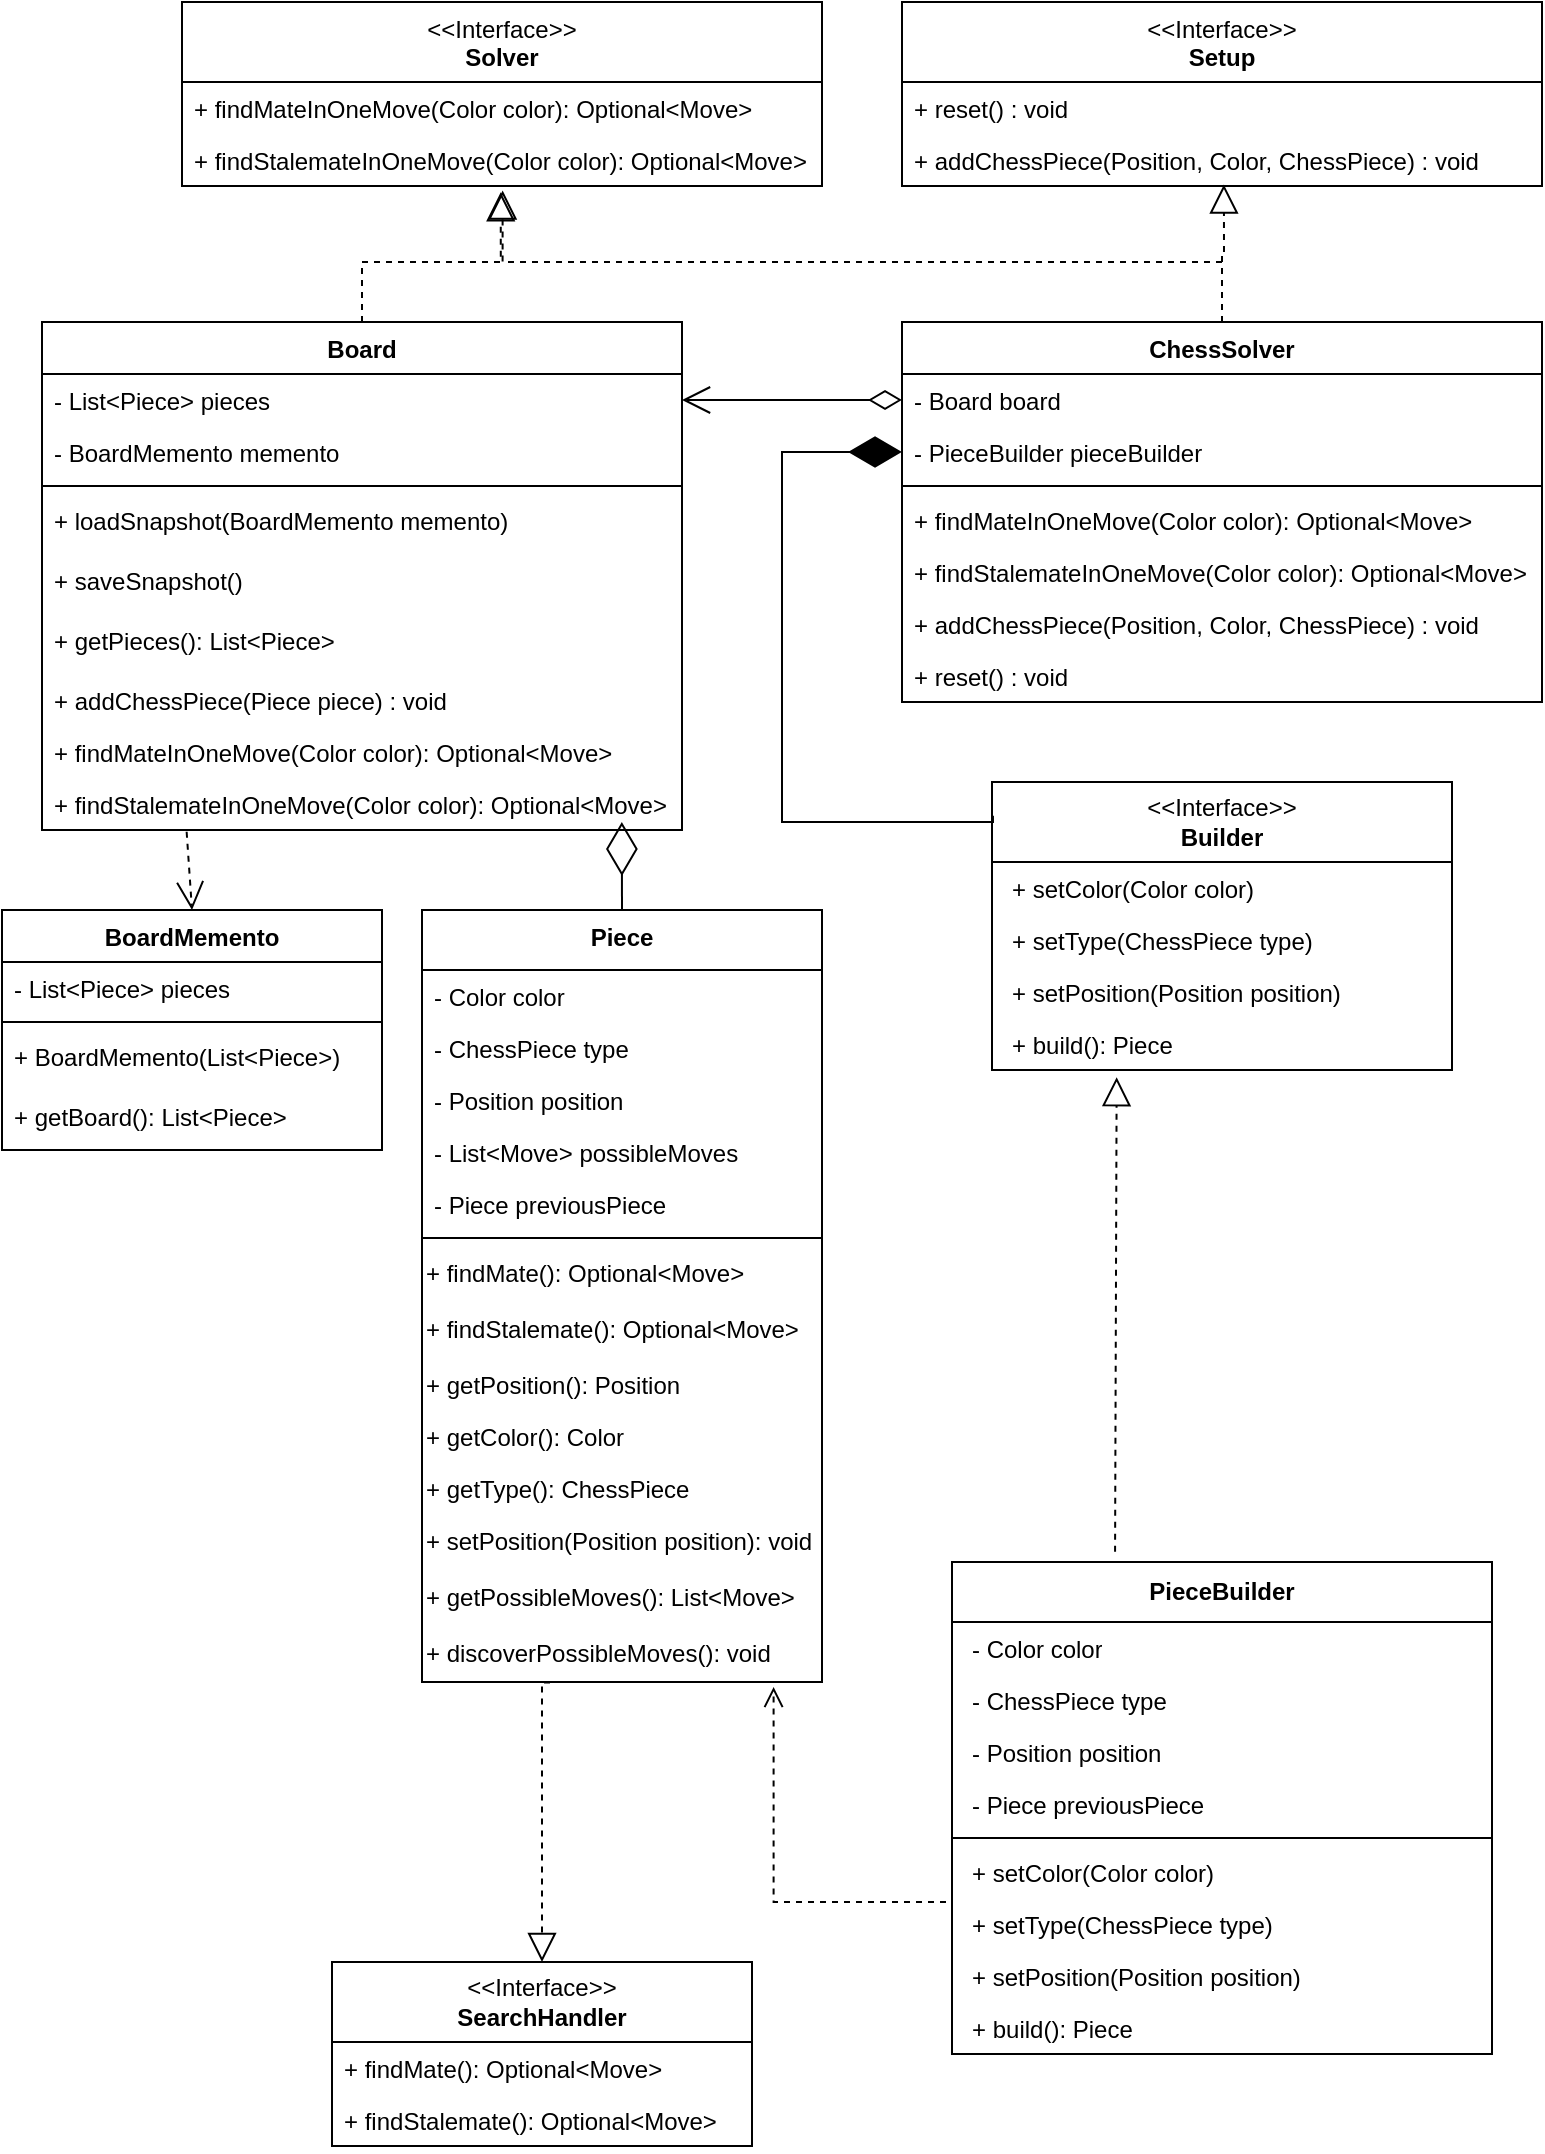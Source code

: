 <mxfile pages="7">
    <diagram id="C5RBs43oDa-KdzZeNtuy" name="ChessSolver">
        <mxGraphModel dx="309" dy="-231" grid="1" gridSize="10" guides="1" tooltips="1" connect="1" arrows="1" fold="1" page="1" pageScale="1" pageWidth="827" pageHeight="1169" math="0" shadow="0">
            <root>
                <mxCell id="WIyWlLk6GJQsqaUBKTNV-0"/>
                <mxCell id="WIyWlLk6GJQsqaUBKTNV-1" parent="WIyWlLk6GJQsqaUBKTNV-0"/>
                <mxCell id="0b43b-XAsXaFFJ_PMfYd-28" value="&amp;lt;&amp;lt;Interface&amp;gt;&amp;gt;&lt;br&gt;&lt;b&gt;Builder&lt;/b&gt;" style="swimlane;fontStyle=0;childLayout=stackLayout;horizontal=1;startSize=40;fillColor=none;horizontalStack=0;resizeParent=1;resizeParentMax=0;resizeLast=0;collapsible=1;marginBottom=0;whiteSpace=wrap;html=1;" parent="WIyWlLk6GJQsqaUBKTNV-1" vertex="1">
                    <mxGeometry x="1335" y="1600" width="230" height="144" as="geometry"/>
                </mxCell>
                <mxCell id="0b43b-XAsXaFFJ_PMfYd-29" value="&lt;p style=&quot;border-color: var(--border-color); margin: 0px 0px 0px 4px;&quot;&gt;+ setColor(Color color)&lt;br style=&quot;border-color: var(--border-color);&quot;&gt;&lt;/p&gt;&lt;p style=&quot;border-color: var(--border-color); margin: 0px 0px 0px 4px;&quot;&gt;&lt;br&gt;&lt;/p&gt;" style="text;strokeColor=none;fillColor=none;align=left;verticalAlign=top;spacingLeft=4;spacingRight=4;overflow=hidden;rotatable=0;points=[[0,0.5],[1,0.5]];portConstraint=eastwest;whiteSpace=wrap;html=1;" parent="0b43b-XAsXaFFJ_PMfYd-28" vertex="1">
                    <mxGeometry y="40" width="230" height="26" as="geometry"/>
                </mxCell>
                <mxCell id="0b43b-XAsXaFFJ_PMfYd-30" value="&lt;p style=&quot;border-color: var(--border-color); margin: 0px 0px 0px 4px;&quot;&gt;+ setType(ChessPiece type)&lt;br style=&quot;border-color: var(--border-color);&quot;&gt;&lt;/p&gt;&lt;p style=&quot;border-color: var(--border-color); margin: 0px 0px 0px 4px;&quot;&gt;&lt;br&gt;&lt;/p&gt;" style="text;strokeColor=none;fillColor=none;align=left;verticalAlign=top;spacingLeft=4;spacingRight=4;overflow=hidden;rotatable=0;points=[[0,0.5],[1,0.5]];portConstraint=eastwest;whiteSpace=wrap;html=1;" parent="0b43b-XAsXaFFJ_PMfYd-28" vertex="1">
                    <mxGeometry y="66" width="230" height="26" as="geometry"/>
                </mxCell>
                <mxCell id="0b43b-XAsXaFFJ_PMfYd-31" value="&lt;p style=&quot;border-color: var(--border-color); margin: 0px 0px 0px 4px;&quot;&gt;+ setPosition(Position position)&lt;br&gt;&lt;/p&gt;" style="text;strokeColor=none;fillColor=none;align=left;verticalAlign=top;spacingLeft=4;spacingRight=4;overflow=hidden;rotatable=0;points=[[0,0.5],[1,0.5]];portConstraint=eastwest;whiteSpace=wrap;html=1;" parent="0b43b-XAsXaFFJ_PMfYd-28" vertex="1">
                    <mxGeometry y="92" width="230" height="26" as="geometry"/>
                </mxCell>
                <mxCell id="2" value="&lt;p style=&quot;border-color: var(--border-color); margin: 0px 0px 0px 4px;&quot;&gt;+ build(): Piece&lt;/p&gt;&lt;p style=&quot;border-color: var(--border-color); margin: 0px 0px 0px 4px;&quot;&gt;&lt;br&gt;&lt;/p&gt;" style="text;strokeColor=none;fillColor=none;align=left;verticalAlign=top;spacingLeft=4;spacingRight=4;overflow=hidden;rotatable=0;points=[[0,0.5],[1,0.5]];portConstraint=eastwest;whiteSpace=wrap;html=1;" vertex="1" parent="0b43b-XAsXaFFJ_PMfYd-28">
                    <mxGeometry y="118" width="230" height="26" as="geometry"/>
                </mxCell>
                <mxCell id="0b43b-XAsXaFFJ_PMfYd-46" value="&lt;b&gt;PieceBuilder&lt;/b&gt;" style="swimlane;fontStyle=0;childLayout=stackLayout;horizontal=1;startSize=30;fillColor=none;horizontalStack=0;resizeParent=1;resizeParentMax=0;resizeLast=0;collapsible=1;marginBottom=0;whiteSpace=wrap;html=1;" parent="WIyWlLk6GJQsqaUBKTNV-1" vertex="1">
                    <mxGeometry x="1315" y="1990" width="270" height="246" as="geometry"/>
                </mxCell>
                <mxCell id="5" value="&lt;p style=&quot;border-color: var(--border-color); margin: 0px 0px 0px 4px;&quot;&gt;- Color color&lt;/p&gt;" style="text;strokeColor=none;fillColor=none;align=left;verticalAlign=top;spacingLeft=4;spacingRight=4;overflow=hidden;rotatable=0;points=[[0,0.5],[1,0.5]];portConstraint=eastwest;whiteSpace=wrap;html=1;" vertex="1" parent="0b43b-XAsXaFFJ_PMfYd-46">
                    <mxGeometry y="30" width="270" height="26" as="geometry"/>
                </mxCell>
                <mxCell id="KxNDUQJCL_BTuprihjCs-60" value="&lt;p style=&quot;border-color: var(--border-color); margin: 0px 0px 0px 4px;&quot;&gt;- ChessPiece type&lt;/p&gt;&lt;p style=&quot;border-color: var(--border-color); margin: 0px 0px 0px 4px;&quot;&gt;&lt;br&gt;&lt;/p&gt;" style="text;strokeColor=none;fillColor=none;align=left;verticalAlign=top;spacingLeft=4;spacingRight=4;overflow=hidden;rotatable=0;points=[[0,0.5],[1,0.5]];portConstraint=eastwest;whiteSpace=wrap;html=1;" parent="0b43b-XAsXaFFJ_PMfYd-46" vertex="1">
                    <mxGeometry y="56" width="270" height="26" as="geometry"/>
                </mxCell>
                <mxCell id="4" value="&lt;p style=&quot;border-color: var(--border-color); margin: 0px 0px 0px 4px;&quot;&gt;- Position position&lt;/p&gt;&lt;p style=&quot;border-color: var(--border-color); margin: 0px 0px 0px 4px;&quot;&gt;&lt;br&gt;&lt;/p&gt;" style="text;strokeColor=none;fillColor=none;align=left;verticalAlign=top;spacingLeft=4;spacingRight=4;overflow=hidden;rotatable=0;points=[[0,0.5],[1,0.5]];portConstraint=eastwest;whiteSpace=wrap;html=1;" vertex="1" parent="0b43b-XAsXaFFJ_PMfYd-46">
                    <mxGeometry y="82" width="270" height="26" as="geometry"/>
                </mxCell>
                <mxCell id="3" value="&lt;p style=&quot;border-color: var(--border-color); margin: 0px 0px 0px 4px;&quot;&gt;- Piece previousPiece&lt;/p&gt;&lt;p style=&quot;border-color: var(--border-color); margin: 0px 0px 0px 4px;&quot;&gt;&lt;br&gt;&lt;/p&gt;" style="text;strokeColor=none;fillColor=none;align=left;verticalAlign=top;spacingLeft=4;spacingRight=4;overflow=hidden;rotatable=0;points=[[0,0.5],[1,0.5]];portConstraint=eastwest;whiteSpace=wrap;html=1;" vertex="1" parent="0b43b-XAsXaFFJ_PMfYd-46">
                    <mxGeometry y="108" width="270" height="26" as="geometry"/>
                </mxCell>
                <mxCell id="uHV0YYPTb8c_ab888rYT-30" value="" style="line;strokeWidth=1;fillColor=none;align=left;verticalAlign=middle;spacingTop=-1;spacingLeft=3;spacingRight=3;rotatable=0;labelPosition=right;points=[];portConstraint=eastwest;strokeColor=inherit;" parent="0b43b-XAsXaFFJ_PMfYd-46" vertex="1">
                    <mxGeometry y="134" width="270" height="8" as="geometry"/>
                </mxCell>
                <mxCell id="uHV0YYPTb8c_ab888rYT-29" value="&lt;p style=&quot;border-color: var(--border-color); margin: 0px 0px 0px 4px;&quot;&gt;+ setColor(Color color)&lt;br style=&quot;border-color: var(--border-color);&quot;&gt;&lt;/p&gt;&lt;p style=&quot;border-color: var(--border-color); margin: 0px 0px 0px 4px;&quot;&gt;&lt;br&gt;&lt;/p&gt;" style="text;strokeColor=none;fillColor=none;align=left;verticalAlign=top;spacingLeft=4;spacingRight=4;overflow=hidden;rotatable=0;points=[[0,0.5],[1,0.5]];portConstraint=eastwest;whiteSpace=wrap;html=1;" parent="0b43b-XAsXaFFJ_PMfYd-46" vertex="1">
                    <mxGeometry y="142" width="270" height="26" as="geometry"/>
                </mxCell>
                <mxCell id="0b43b-XAsXaFFJ_PMfYd-48" value="&lt;p style=&quot;border-color: var(--border-color); margin: 0px 0px 0px 4px;&quot;&gt;+ setType(ChessPiece type)&lt;br style=&quot;border-color: var(--border-color);&quot;&gt;&lt;/p&gt;&lt;p style=&quot;border-color: var(--border-color); margin: 0px 0px 0px 4px;&quot;&gt;&lt;br&gt;&lt;/p&gt;" style="text;strokeColor=none;fillColor=none;align=left;verticalAlign=top;spacingLeft=4;spacingRight=4;overflow=hidden;rotatable=0;points=[[0,0.5],[1,0.5]];portConstraint=eastwest;whiteSpace=wrap;html=1;" parent="0b43b-XAsXaFFJ_PMfYd-46" vertex="1">
                    <mxGeometry y="168" width="270" height="26" as="geometry"/>
                </mxCell>
                <mxCell id="KxNDUQJCL_BTuprihjCs-62" value="&lt;p style=&quot;border-color: var(--border-color); margin: 0px 0px 0px 4px;&quot;&gt;+ setPosition(Position position)&lt;br&gt;&lt;/p&gt;" style="text;strokeColor=none;fillColor=none;align=left;verticalAlign=top;spacingLeft=4;spacingRight=4;overflow=hidden;rotatable=0;points=[[0,0.5],[1,0.5]];portConstraint=eastwest;whiteSpace=wrap;html=1;" parent="0b43b-XAsXaFFJ_PMfYd-46" vertex="1">
                    <mxGeometry y="194" width="270" height="26" as="geometry"/>
                </mxCell>
                <mxCell id="uHV0YYPTb8c_ab888rYT-0" value="&lt;p style=&quot;border-color: var(--border-color); margin: 0px 0px 0px 4px;&quot;&gt;+ build(): Piece&lt;br&gt;&lt;/p&gt;" style="text;strokeColor=none;fillColor=none;align=left;verticalAlign=top;spacingLeft=4;spacingRight=4;overflow=hidden;rotatable=0;points=[[0,0.5],[1,0.5]];portConstraint=eastwest;whiteSpace=wrap;html=1;" parent="0b43b-XAsXaFFJ_PMfYd-46" vertex="1">
                    <mxGeometry y="220" width="270" height="26" as="geometry"/>
                </mxCell>
                <mxCell id="0b43b-XAsXaFFJ_PMfYd-62" value="" style="endArrow=block;dashed=1;endFill=0;endSize=12;html=1;rounded=0;exitX=0.302;exitY=-0.021;exitDx=0;exitDy=0;exitPerimeter=0;entryX=0.271;entryY=1.138;entryDx=0;entryDy=0;entryPerimeter=0;" parent="WIyWlLk6GJQsqaUBKTNV-1" source="0b43b-XAsXaFFJ_PMfYd-46" target="2" edge="1">
                    <mxGeometry width="160" relative="1" as="geometry">
                        <mxPoint x="1450" y="1830" as="sourcePoint"/>
                        <mxPoint x="1380" y="1810" as="targetPoint"/>
                    </mxGeometry>
                </mxCell>
                <mxCell id="KxNDUQJCL_BTuprihjCs-0" value="Board" style="swimlane;fontStyle=1;align=center;verticalAlign=top;childLayout=stackLayout;horizontal=1;startSize=26;horizontalStack=0;resizeParent=1;resizeParentMax=0;resizeLast=0;collapsible=1;marginBottom=0;whiteSpace=wrap;html=1;" parent="WIyWlLk6GJQsqaUBKTNV-1" vertex="1">
                    <mxGeometry x="860" y="1370" width="320" height="254" as="geometry"/>
                </mxCell>
                <mxCell id="KxNDUQJCL_BTuprihjCs-1" value="- List&amp;lt;Piece&amp;gt; pieces" style="text;strokeColor=none;fillColor=none;align=left;verticalAlign=top;spacingLeft=4;spacingRight=4;overflow=hidden;rotatable=0;points=[[0,0.5],[1,0.5]];portConstraint=eastwest;whiteSpace=wrap;html=1;" parent="KxNDUQJCL_BTuprihjCs-0" vertex="1">
                    <mxGeometry y="26" width="320" height="26" as="geometry"/>
                </mxCell>
                <mxCell id="8" value="- BoardMemento memento" style="text;strokeColor=none;fillColor=none;align=left;verticalAlign=top;spacingLeft=4;spacingRight=4;overflow=hidden;rotatable=0;points=[[0,0.5],[1,0.5]];portConstraint=eastwest;whiteSpace=wrap;html=1;" vertex="1" parent="KxNDUQJCL_BTuprihjCs-0">
                    <mxGeometry y="52" width="320" height="26" as="geometry"/>
                </mxCell>
                <mxCell id="KxNDUQJCL_BTuprihjCs-2" value="" style="line;strokeWidth=1;fillColor=none;align=left;verticalAlign=middle;spacingTop=-1;spacingLeft=3;spacingRight=3;rotatable=0;labelPosition=right;points=[];portConstraint=eastwest;strokeColor=inherit;" parent="KxNDUQJCL_BTuprihjCs-0" vertex="1">
                    <mxGeometry y="78" width="320" height="8" as="geometry"/>
                </mxCell>
                <mxCell id="KxNDUQJCL_BTuprihjCs-3" value="+ loadSnapshot(BoardMemento memento)" style="text;strokeColor=none;fillColor=none;align=left;verticalAlign=top;spacingLeft=4;spacingRight=4;overflow=hidden;rotatable=0;points=[[0,0.5],[1,0.5]];portConstraint=eastwest;whiteSpace=wrap;html=1;" parent="KxNDUQJCL_BTuprihjCs-0" vertex="1">
                    <mxGeometry y="86" width="320" height="30" as="geometry"/>
                </mxCell>
                <mxCell id="KxNDUQJCL_BTuprihjCs-54" value="+ saveSnapshot()" style="text;strokeColor=none;fillColor=none;align=left;verticalAlign=top;spacingLeft=4;spacingRight=4;overflow=hidden;rotatable=0;points=[[0,0.5],[1,0.5]];portConstraint=eastwest;whiteSpace=wrap;html=1;" parent="KxNDUQJCL_BTuprihjCs-0" vertex="1">
                    <mxGeometry y="116" width="320" height="30" as="geometry"/>
                </mxCell>
                <mxCell id="KxNDUQJCL_BTuprihjCs-10" value="+ getPieces(): List&amp;lt;Piece&amp;gt;" style="text;strokeColor=none;fillColor=none;align=left;verticalAlign=top;spacingLeft=4;spacingRight=4;overflow=hidden;rotatable=0;points=[[0,0.5],[1,0.5]];portConstraint=eastwest;whiteSpace=wrap;html=1;" parent="KxNDUQJCL_BTuprihjCs-0" vertex="1">
                    <mxGeometry y="146" width="320" height="30" as="geometry"/>
                </mxCell>
                <mxCell id="1" value="+ addChessPiece(Piece piece) : void" style="text;align=left;verticalAlign=top;spacingLeft=4;spacingRight=4;overflow=hidden;rotatable=0;points=[[0,0.5],[1,0.5]];portConstraint=eastwest;rounded=0;shadow=0;html=0;" vertex="1" parent="KxNDUQJCL_BTuprihjCs-0">
                    <mxGeometry y="176" width="320" height="26" as="geometry"/>
                </mxCell>
                <mxCell id="uHV0YYPTb8c_ab888rYT-39" value="+&amp;nbsp;findMateInOneMove&lt;span style=&quot;background-color: initial;&quot;&gt;(Color color): Optional&amp;lt;Move&amp;gt;&lt;/span&gt;" style="text;strokeColor=none;fillColor=none;align=left;verticalAlign=top;spacingLeft=4;spacingRight=4;overflow=hidden;rotatable=0;points=[[0,0.5],[1,0.5]];portConstraint=eastwest;whiteSpace=wrap;html=1;" parent="KxNDUQJCL_BTuprihjCs-0" vertex="1">
                    <mxGeometry y="202" width="320" height="26" as="geometry"/>
                </mxCell>
                <mxCell id="uHV0YYPTb8c_ab888rYT-41" value="+&amp;nbsp;findStalemateInOneMove(Color color): Optional&amp;lt;Move&amp;gt;" style="text;strokeColor=none;fillColor=none;align=left;verticalAlign=top;spacingLeft=4;spacingRight=4;overflow=hidden;rotatable=0;points=[[0,0.5],[1,0.5]];portConstraint=eastwest;whiteSpace=wrap;html=1;" parent="KxNDUQJCL_BTuprihjCs-0" vertex="1">
                    <mxGeometry y="228" width="320" height="26" as="geometry"/>
                </mxCell>
                <mxCell id="KxNDUQJCL_BTuprihjCs-4" value="BoardMemento" style="swimlane;fontStyle=1;align=center;verticalAlign=top;childLayout=stackLayout;horizontal=1;startSize=26;horizontalStack=0;resizeParent=1;resizeParentMax=0;resizeLast=0;collapsible=1;marginBottom=0;whiteSpace=wrap;html=1;" parent="WIyWlLk6GJQsqaUBKTNV-1" vertex="1">
                    <mxGeometry x="840" y="1664" width="190" height="120" as="geometry"/>
                </mxCell>
                <mxCell id="KxNDUQJCL_BTuprihjCs-5" value="- List&amp;lt;Piece&amp;gt; pieces" style="text;strokeColor=none;fillColor=none;align=left;verticalAlign=top;spacingLeft=4;spacingRight=4;overflow=hidden;rotatable=0;points=[[0,0.5],[1,0.5]];portConstraint=eastwest;whiteSpace=wrap;html=1;" parent="KxNDUQJCL_BTuprihjCs-4" vertex="1">
                    <mxGeometry y="26" width="190" height="26" as="geometry"/>
                </mxCell>
                <mxCell id="KxNDUQJCL_BTuprihjCs-6" value="" style="line;strokeWidth=1;fillColor=none;align=left;verticalAlign=middle;spacingTop=-1;spacingLeft=3;spacingRight=3;rotatable=0;labelPosition=right;points=[];portConstraint=eastwest;strokeColor=inherit;" parent="KxNDUQJCL_BTuprihjCs-4" vertex="1">
                    <mxGeometry y="52" width="190" height="8" as="geometry"/>
                </mxCell>
                <mxCell id="KxNDUQJCL_BTuprihjCs-9" value="+ BoardMemento(List&amp;lt;Piece&amp;gt;)&amp;nbsp;" style="text;strokeColor=none;fillColor=none;align=left;verticalAlign=top;spacingLeft=4;spacingRight=4;overflow=hidden;rotatable=0;points=[[0,0.5],[1,0.5]];portConstraint=eastwest;whiteSpace=wrap;html=1;" parent="KxNDUQJCL_BTuprihjCs-4" vertex="1">
                    <mxGeometry y="60" width="190" height="30" as="geometry"/>
                </mxCell>
                <mxCell id="12" value="+ getBoard(): List&amp;lt;Piece&amp;gt;" style="text;strokeColor=none;fillColor=none;align=left;verticalAlign=top;spacingLeft=4;spacingRight=4;overflow=hidden;rotatable=0;points=[[0,0.5],[1,0.5]];portConstraint=eastwest;whiteSpace=wrap;html=1;" vertex="1" parent="KxNDUQJCL_BTuprihjCs-4">
                    <mxGeometry y="90" width="190" height="30" as="geometry"/>
                </mxCell>
                <mxCell id="KxNDUQJCL_BTuprihjCs-11" value="Piece" style="swimlane;fontStyle=1;align=center;verticalAlign=top;childLayout=stackLayout;horizontal=1;startSize=30;horizontalStack=0;resizeParent=1;resizeParentMax=0;resizeLast=0;collapsible=1;marginBottom=0;whiteSpace=wrap;html=1;" parent="WIyWlLk6GJQsqaUBKTNV-1" vertex="1">
                    <mxGeometry x="1050" y="1664" width="200" height="386" as="geometry"/>
                </mxCell>
                <mxCell id="KxNDUQJCL_BTuprihjCs-18" value="- Color color" style="text;align=left;verticalAlign=top;spacingLeft=4;spacingRight=4;overflow=hidden;rotatable=0;points=[[0,0.5],[1,0.5]];portConstraint=eastwest;rounded=0;shadow=0;html=0;" parent="KxNDUQJCL_BTuprihjCs-11" vertex="1">
                    <mxGeometry y="30" width="200" height="26" as="geometry"/>
                </mxCell>
                <mxCell id="KxNDUQJCL_BTuprihjCs-20" value="- ChessPiece type" style="text;align=left;verticalAlign=top;spacingLeft=4;spacingRight=4;overflow=hidden;rotatable=0;points=[[0,0.5],[1,0.5]];portConstraint=eastwest;rounded=0;shadow=0;html=0;" parent="KxNDUQJCL_BTuprihjCs-11" vertex="1">
                    <mxGeometry y="56" width="200" height="26" as="geometry"/>
                </mxCell>
                <mxCell id="KxNDUQJCL_BTuprihjCs-19" value="- Position position" style="text;align=left;verticalAlign=top;spacingLeft=4;spacingRight=4;overflow=hidden;rotatable=0;points=[[0,0.5],[1,0.5]];portConstraint=eastwest;rounded=0;shadow=0;html=0;" parent="KxNDUQJCL_BTuprihjCs-11" vertex="1">
                    <mxGeometry y="82" width="200" height="26" as="geometry"/>
                </mxCell>
                <mxCell id="uHV0YYPTb8c_ab888rYT-35" value="- List&lt;Move&gt; possibleMoves" style="text;align=left;verticalAlign=top;spacingLeft=4;spacingRight=4;overflow=hidden;rotatable=0;points=[[0,0.5],[1,0.5]];portConstraint=eastwest;rounded=0;shadow=0;html=0;" parent="KxNDUQJCL_BTuprihjCs-11" vertex="1">
                    <mxGeometry y="108" width="200" height="26" as="geometry"/>
                </mxCell>
                <mxCell id="uHV0YYPTb8c_ab888rYT-3" value="- Piece previousPiece" style="text;align=left;verticalAlign=top;spacingLeft=4;spacingRight=4;overflow=hidden;rotatable=0;points=[[0,0.5],[1,0.5]];portConstraint=eastwest;rounded=0;shadow=0;html=0;" parent="KxNDUQJCL_BTuprihjCs-11" vertex="1">
                    <mxGeometry y="134" width="200" height="26" as="geometry"/>
                </mxCell>
                <mxCell id="KxNDUQJCL_BTuprihjCs-13" value="" style="line;strokeWidth=1;fillColor=none;align=left;verticalAlign=middle;spacingTop=-1;spacingLeft=3;spacingRight=3;rotatable=0;labelPosition=right;points=[];portConstraint=eastwest;strokeColor=inherit;" parent="KxNDUQJCL_BTuprihjCs-11" vertex="1">
                    <mxGeometry y="160" width="200" height="8" as="geometry"/>
                </mxCell>
                <mxCell id="0b43b-XAsXaFFJ_PMfYd-60" value="+ findMate(): Optional&amp;lt;Move&amp;gt;" style="text;whiteSpace=wrap;html=1;" parent="KxNDUQJCL_BTuprihjCs-11" vertex="1">
                    <mxGeometry y="168" width="200" height="28" as="geometry"/>
                </mxCell>
                <mxCell id="uHV0YYPTb8c_ab888rYT-2" value="+ findStalemate(): Optional&amp;lt;Move&amp;gt;" style="text;whiteSpace=wrap;html=1;" parent="KxNDUQJCL_BTuprihjCs-11" vertex="1">
                    <mxGeometry y="196" width="200" height="28" as="geometry"/>
                </mxCell>
                <mxCell id="0b43b-XAsXaFFJ_PMfYd-26" value="+ getPosition(): Position" style="text;whiteSpace=wrap;html=1;" parent="KxNDUQJCL_BTuprihjCs-11" vertex="1">
                    <mxGeometry y="224" width="200" height="26" as="geometry"/>
                </mxCell>
                <mxCell id="9" value="+ getColor(): Color" style="text;whiteSpace=wrap;html=1;" vertex="1" parent="KxNDUQJCL_BTuprihjCs-11">
                    <mxGeometry y="250" width="200" height="26" as="geometry"/>
                </mxCell>
                <mxCell id="10" value="+ getType(): ChessPiece" style="text;whiteSpace=wrap;html=1;" vertex="1" parent="KxNDUQJCL_BTuprihjCs-11">
                    <mxGeometry y="276" width="200" height="26" as="geometry"/>
                </mxCell>
                <mxCell id="0b43b-XAsXaFFJ_PMfYd-25" value="+ setPosition(Position position): void" style="text;whiteSpace=wrap;html=1;" parent="KxNDUQJCL_BTuprihjCs-11" vertex="1">
                    <mxGeometry y="302" width="200" height="28" as="geometry"/>
                </mxCell>
                <mxCell id="13" value="+ getPossibleMoves(): List&amp;lt;Move&amp;gt;" style="text;whiteSpace=wrap;html=1;" vertex="1" parent="KxNDUQJCL_BTuprihjCs-11">
                    <mxGeometry y="330" width="200" height="28" as="geometry"/>
                </mxCell>
                <mxCell id="uHV0YYPTb8c_ab888rYT-1" value="+ discoverPossibleMoves(): void" style="text;whiteSpace=wrap;html=1;" parent="KxNDUQJCL_BTuprihjCs-11" vertex="1">
                    <mxGeometry y="358" width="200" height="28" as="geometry"/>
                </mxCell>
                <mxCell id="KxNDUQJCL_BTuprihjCs-29" value="ChessSolver" style="swimlane;fontStyle=1;align=center;verticalAlign=top;childLayout=stackLayout;horizontal=1;startSize=26;horizontalStack=0;resizeParent=1;resizeParentMax=0;resizeLast=0;collapsible=1;marginBottom=0;whiteSpace=wrap;html=1;" parent="WIyWlLk6GJQsqaUBKTNV-1" vertex="1">
                    <mxGeometry x="1290" y="1370" width="320" height="190" as="geometry"/>
                </mxCell>
                <mxCell id="KxNDUQJCL_BTuprihjCs-33" value="- Board board" style="text;strokeColor=none;fillColor=none;align=left;verticalAlign=top;spacingLeft=4;spacingRight=4;overflow=hidden;rotatable=0;points=[[0,0.5],[1,0.5]];portConstraint=eastwest;whiteSpace=wrap;html=1;" parent="KxNDUQJCL_BTuprihjCs-29" vertex="1">
                    <mxGeometry y="26" width="320" height="26" as="geometry"/>
                </mxCell>
                <mxCell id="KxNDUQJCL_BTuprihjCs-30" value="- PieceBuilder pieceBuilder" style="text;strokeColor=none;fillColor=none;align=left;verticalAlign=top;spacingLeft=4;spacingRight=4;overflow=hidden;rotatable=0;points=[[0,0.5],[1,0.5]];portConstraint=eastwest;whiteSpace=wrap;html=1;" parent="KxNDUQJCL_BTuprihjCs-29" vertex="1">
                    <mxGeometry y="52" width="320" height="26" as="geometry"/>
                </mxCell>
                <mxCell id="KxNDUQJCL_BTuprihjCs-31" value="" style="line;strokeWidth=1;fillColor=none;align=left;verticalAlign=middle;spacingTop=-1;spacingLeft=3;spacingRight=3;rotatable=0;labelPosition=right;points=[];portConstraint=eastwest;strokeColor=inherit;" parent="KxNDUQJCL_BTuprihjCs-29" vertex="1">
                    <mxGeometry y="78" width="320" height="8" as="geometry"/>
                </mxCell>
                <mxCell id="KxNDUQJCL_BTuprihjCs-32" value="+&amp;nbsp;findMateInOneMove&lt;span style=&quot;background-color: initial;&quot;&gt;(Color color): Optional&amp;lt;Move&amp;gt;&lt;/span&gt;" style="text;strokeColor=none;fillColor=none;align=left;verticalAlign=top;spacingLeft=4;spacingRight=4;overflow=hidden;rotatable=0;points=[[0,0.5],[1,0.5]];portConstraint=eastwest;whiteSpace=wrap;html=1;" parent="KxNDUQJCL_BTuprihjCs-29" vertex="1">
                    <mxGeometry y="86" width="320" height="26" as="geometry"/>
                </mxCell>
                <mxCell id="KxNDUQJCL_BTuprihjCs-34" value="+&amp;nbsp;findStalemateInOneMove(Color color): Optional&amp;lt;Move&amp;gt;" style="text;strokeColor=none;fillColor=none;align=left;verticalAlign=top;spacingLeft=4;spacingRight=4;overflow=hidden;rotatable=0;points=[[0,0.5],[1,0.5]];portConstraint=eastwest;whiteSpace=wrap;html=1;" parent="KxNDUQJCL_BTuprihjCs-29" vertex="1">
                    <mxGeometry y="112" width="320" height="26" as="geometry"/>
                </mxCell>
                <mxCell id="KxNDUQJCL_BTuprihjCs-28" value="+ addChessPiece(Position, Color, ChessPiece) : void" style="text;align=left;verticalAlign=top;spacingLeft=4;spacingRight=4;overflow=hidden;rotatable=0;points=[[0,0.5],[1,0.5]];portConstraint=eastwest;rounded=0;shadow=0;html=0;" parent="KxNDUQJCL_BTuprihjCs-29" vertex="1">
                    <mxGeometry y="138" width="320" height="26" as="geometry"/>
                </mxCell>
                <mxCell id="KxNDUQJCL_BTuprihjCs-27" value="+ reset() : void" style="text;align=left;verticalAlign=top;spacingLeft=4;spacingRight=4;overflow=hidden;rotatable=0;points=[[0,0.5],[1,0.5]];portConstraint=eastwest;" parent="KxNDUQJCL_BTuprihjCs-29" vertex="1">
                    <mxGeometry y="164" width="320" height="26" as="geometry"/>
                </mxCell>
                <mxCell id="KxNDUQJCL_BTuprihjCs-41" value="&lt;span style=&quot;font-weight: normal;&quot;&gt;&amp;lt;&amp;lt;Interface&amp;gt;&amp;gt;&lt;/span&gt;&lt;br&gt;Solver" style="swimlane;fontStyle=1;align=center;verticalAlign=top;childLayout=stackLayout;horizontal=1;startSize=40;horizontalStack=0;resizeParent=1;resizeParentMax=0;resizeLast=0;collapsible=1;marginBottom=0;whiteSpace=wrap;html=1;" parent="WIyWlLk6GJQsqaUBKTNV-1" vertex="1">
                    <mxGeometry x="930" y="1210" width="320" height="92" as="geometry"/>
                </mxCell>
                <mxCell id="KxNDUQJCL_BTuprihjCs-45" value="+&amp;nbsp;findMateInOneMove&lt;span style=&quot;background-color: initial;&quot;&gt;(Color color): Optional&amp;lt;Move&amp;gt;&lt;/span&gt;" style="text;strokeColor=none;fillColor=none;align=left;verticalAlign=top;spacingLeft=4;spacingRight=4;overflow=hidden;rotatable=0;points=[[0,0.5],[1,0.5]];portConstraint=eastwest;whiteSpace=wrap;html=1;" parent="KxNDUQJCL_BTuprihjCs-41" vertex="1">
                    <mxGeometry y="40" width="320" height="26" as="geometry"/>
                </mxCell>
                <mxCell id="KxNDUQJCL_BTuprihjCs-46" value="+&amp;nbsp;findStalemateInOneMove(Color color): Optional&amp;lt;Move&amp;gt;" style="text;strokeColor=none;fillColor=none;align=left;verticalAlign=top;spacingLeft=4;spacingRight=4;overflow=hidden;rotatable=0;points=[[0,0.5],[1,0.5]];portConstraint=eastwest;whiteSpace=wrap;html=1;" parent="KxNDUQJCL_BTuprihjCs-41" vertex="1">
                    <mxGeometry y="66" width="320" height="26" as="geometry"/>
                </mxCell>
                <mxCell id="KxNDUQJCL_BTuprihjCs-47" value="&lt;span style=&quot;font-weight: normal;&quot;&gt;&amp;lt;&amp;lt;Interface&amp;gt;&amp;gt;&lt;/span&gt;&lt;br&gt;Setup" style="swimlane;fontStyle=1;align=center;verticalAlign=top;childLayout=stackLayout;horizontal=1;startSize=40;horizontalStack=0;resizeParent=1;resizeParentMax=0;resizeLast=0;collapsible=1;marginBottom=0;whiteSpace=wrap;html=1;" parent="WIyWlLk6GJQsqaUBKTNV-1" vertex="1">
                    <mxGeometry x="1290" y="1210" width="320" height="92" as="geometry"/>
                </mxCell>
                <mxCell id="KxNDUQJCL_BTuprihjCs-50" value="+ reset() : void" style="text;align=left;verticalAlign=top;spacingLeft=4;spacingRight=4;overflow=hidden;rotatable=0;points=[[0,0.5],[1,0.5]];portConstraint=eastwest;" parent="KxNDUQJCL_BTuprihjCs-47" vertex="1">
                    <mxGeometry y="40" width="320" height="26" as="geometry"/>
                </mxCell>
                <mxCell id="KxNDUQJCL_BTuprihjCs-51" value="+ addChessPiece(Position, Color, ChessPiece) : void" style="text;align=left;verticalAlign=top;spacingLeft=4;spacingRight=4;overflow=hidden;rotatable=0;points=[[0,0.5],[1,0.5]];portConstraint=eastwest;rounded=0;shadow=0;html=0;" parent="KxNDUQJCL_BTuprihjCs-47" vertex="1">
                    <mxGeometry y="66" width="320" height="26" as="geometry"/>
                </mxCell>
                <mxCell id="KxNDUQJCL_BTuprihjCs-52" value="" style="endArrow=block;dashed=1;endFill=0;endSize=12;html=1;rounded=0;exitX=0.5;exitY=0;exitDx=0;exitDy=0;edgeStyle=orthogonalEdgeStyle;entryX=0.501;entryY=1.087;entryDx=0;entryDy=0;entryPerimeter=0;" parent="WIyWlLk6GJQsqaUBKTNV-1" source="KxNDUQJCL_BTuprihjCs-29" target="KxNDUQJCL_BTuprihjCs-46" edge="1">
                    <mxGeometry width="160" relative="1" as="geometry">
                        <mxPoint x="990" y="1410" as="sourcePoint"/>
                        <mxPoint x="1150" y="1320" as="targetPoint"/>
                        <Array as="points">
                            <mxPoint x="1450" y="1340"/>
                            <mxPoint x="1090" y="1340"/>
                        </Array>
                    </mxGeometry>
                </mxCell>
                <mxCell id="KxNDUQJCL_BTuprihjCs-53" value="" style="endArrow=block;dashed=1;endFill=0;endSize=12;html=1;rounded=0;entryX=0.503;entryY=0.973;entryDx=0;entryDy=0;entryPerimeter=0;exitX=0.5;exitY=0;exitDx=0;exitDy=0;edgeStyle=orthogonalEdgeStyle;" parent="WIyWlLk6GJQsqaUBKTNV-1" source="KxNDUQJCL_BTuprihjCs-29" target="KxNDUQJCL_BTuprihjCs-51" edge="1">
                    <mxGeometry width="160" relative="1" as="geometry">
                        <mxPoint x="1280" y="1380" as="sourcePoint"/>
                        <mxPoint x="1080" y="1313" as="targetPoint"/>
                    </mxGeometry>
                </mxCell>
                <mxCell id="KxNDUQJCL_BTuprihjCs-55" value="" style="endArrow=open;endSize=12;dashed=1;html=1;rounded=0;entryX=0.5;entryY=0;entryDx=0;entryDy=0;exitX=0.226;exitY=1.034;exitDx=0;exitDy=0;exitPerimeter=0;" parent="WIyWlLk6GJQsqaUBKTNV-1" source="uHV0YYPTb8c_ab888rYT-41" target="KxNDUQJCL_BTuprihjCs-4" edge="1">
                    <mxGeometry width="160" relative="1" as="geometry">
                        <mxPoint x="960" y="1640" as="sourcePoint"/>
                        <mxPoint x="700" y="1330" as="targetPoint"/>
                    </mxGeometry>
                </mxCell>
                <mxCell id="KxNDUQJCL_BTuprihjCs-57" value="" style="endArrow=diamondThin;endFill=1;endSize=24;html=1;rounded=0;entryX=0;entryY=0.5;entryDx=0;entryDy=0;edgeStyle=orthogonalEdgeStyle;exitX=0.002;exitY=0.117;exitDx=0;exitDy=0;exitPerimeter=0;" parent="WIyWlLk6GJQsqaUBKTNV-1" source="0b43b-XAsXaFFJ_PMfYd-28" target="KxNDUQJCL_BTuprihjCs-30" edge="1">
                    <mxGeometry width="160" relative="1" as="geometry">
                        <mxPoint x="1300" y="1640" as="sourcePoint"/>
                        <mxPoint x="1041" y="1544" as="targetPoint"/>
                        <Array as="points">
                            <mxPoint x="1230" y="1620"/>
                            <mxPoint x="1230" y="1435"/>
                        </Array>
                    </mxGeometry>
                </mxCell>
                <mxCell id="KxNDUQJCL_BTuprihjCs-64" value="" style="endArrow=diamondThin;endFill=0;endSize=24;html=1;rounded=0;exitX=0.5;exitY=0;exitDx=0;exitDy=0;entryX=0.906;entryY=0.846;entryDx=0;entryDy=0;entryPerimeter=0;" parent="WIyWlLk6GJQsqaUBKTNV-1" source="KxNDUQJCL_BTuprihjCs-11" target="uHV0YYPTb8c_ab888rYT-41" edge="1">
                    <mxGeometry width="160" relative="1" as="geometry">
                        <mxPoint x="990" y="1684" as="sourcePoint"/>
                        <mxPoint x="1150" y="1630" as="targetPoint"/>
                    </mxGeometry>
                </mxCell>
                <mxCell id="qRXsodWX0Ex_JOrGQByd-1" value="&amp;lt;&amp;lt;Interface&amp;gt;&amp;gt;&lt;br&gt;&lt;b&gt;SearchHandler&lt;/b&gt;" style="swimlane;fontStyle=0;childLayout=stackLayout;horizontal=1;startSize=40;fillColor=none;horizontalStack=0;resizeParent=1;resizeParentMax=0;resizeLast=0;collapsible=1;marginBottom=0;whiteSpace=wrap;html=1;" parent="WIyWlLk6GJQsqaUBKTNV-1" vertex="1">
                    <mxGeometry x="1005" y="2190" width="210" height="92" as="geometry"/>
                </mxCell>
                <mxCell id="qRXsodWX0Ex_JOrGQByd-2" value="+ findMate(): Optional&amp;lt;Move&amp;gt;" style="text;strokeColor=none;fillColor=none;align=left;verticalAlign=top;spacingLeft=4;spacingRight=4;overflow=hidden;rotatable=0;points=[[0,0.5],[1,0.5]];portConstraint=eastwest;whiteSpace=wrap;html=1;" parent="qRXsodWX0Ex_JOrGQByd-1" vertex="1">
                    <mxGeometry y="40" width="210" height="26" as="geometry"/>
                </mxCell>
                <mxCell id="qRXsodWX0Ex_JOrGQByd-3" value="+ findStalemate(): Optional&amp;lt;Move&amp;gt;" style="text;strokeColor=none;fillColor=none;align=left;verticalAlign=top;spacingLeft=4;spacingRight=4;overflow=hidden;rotatable=0;points=[[0,0.5],[1,0.5]];portConstraint=eastwest;whiteSpace=wrap;html=1;" parent="qRXsodWX0Ex_JOrGQByd-1" vertex="1">
                    <mxGeometry y="66" width="210" height="26" as="geometry"/>
                </mxCell>
                <mxCell id="G5fg1kHgWWTkE2duptXF-15" value="" style="html=1;verticalAlign=bottom;endArrow=open;dashed=1;endSize=8;edgeStyle=orthogonalEdgeStyle;elbow=vertical;rounded=0;entryX=0.879;entryY=1.088;entryDx=0;entryDy=0;exitX=0;exitY=0.5;exitDx=0;exitDy=0;entryPerimeter=0;" parent="WIyWlLk6GJQsqaUBKTNV-1" target="uHV0YYPTb8c_ab888rYT-1" edge="1">
                    <mxGeometry relative="1" as="geometry">
                        <mxPoint x="1315.0" y="2223" as="sourcePoint"/>
                        <mxPoint x="350" y="1910.27" as="targetPoint"/>
                        <Array as="points">
                            <mxPoint x="1315" y="2160"/>
                            <mxPoint x="1226" y="2160"/>
                        </Array>
                    </mxGeometry>
                </mxCell>
                <mxCell id="uHV0YYPTb8c_ab888rYT-4" value="" style="endArrow=block;dashed=1;endFill=0;endSize=12;html=1;rounded=0;entryX=0.5;entryY=0;entryDx=0;entryDy=0;exitX=0.32;exitY=1.011;exitDx=0;exitDy=0;edgeStyle=orthogonalEdgeStyle;exitPerimeter=0;" parent="WIyWlLk6GJQsqaUBKTNV-1" source="uHV0YYPTb8c_ab888rYT-1" target="qRXsodWX0Ex_JOrGQByd-1" edge="1">
                    <mxGeometry width="160" relative="1" as="geometry">
                        <mxPoint x="557" y="1660" as="sourcePoint"/>
                        <mxPoint x="512" y="1814" as="targetPoint"/>
                        <Array as="points">
                            <mxPoint x="1110" y="2050"/>
                        </Array>
                    </mxGeometry>
                </mxCell>
                <mxCell id="uHV0YYPTb8c_ab888rYT-38" value="" style="endArrow=block;dashed=1;endFill=0;endSize=12;html=1;rounded=0;exitX=0.5;exitY=0;exitDx=0;exitDy=0;entryX=0.498;entryY=1.12;entryDx=0;entryDy=0;entryPerimeter=0;edgeStyle=orthogonalEdgeStyle;" parent="WIyWlLk6GJQsqaUBKTNV-1" source="KxNDUQJCL_BTuprihjCs-0" target="KxNDUQJCL_BTuprihjCs-46" edge="1">
                    <mxGeometry width="160" relative="1" as="geometry">
                        <mxPoint x="1470" y="1390" as="sourcePoint"/>
                        <mxPoint x="890" y="1320" as="targetPoint"/>
                        <Array as="points">
                            <mxPoint x="1020" y="1340"/>
                            <mxPoint x="1089" y="1340"/>
                        </Array>
                    </mxGeometry>
                </mxCell>
                <mxCell id="uHV0YYPTb8c_ab888rYT-42" value="" style="endArrow=open;html=1;endSize=12;startArrow=diamondThin;startSize=14;startFill=0;edgeStyle=orthogonalEdgeStyle;align=left;verticalAlign=bottom;rounded=0;exitX=0;exitY=0.5;exitDx=0;exitDy=0;entryX=1;entryY=0.5;entryDx=0;entryDy=0;" parent="WIyWlLk6GJQsqaUBKTNV-1" source="KxNDUQJCL_BTuprihjCs-33" target="KxNDUQJCL_BTuprihjCs-1" edge="1">
                    <mxGeometry x="-1" y="3" relative="1" as="geometry">
                        <mxPoint x="1190" y="1700" as="sourcePoint"/>
                        <mxPoint x="1350" y="1700" as="targetPoint"/>
                    </mxGeometry>
                </mxCell>
            </root>
        </mxGraphModel>
    </diagram>
    <diagram id="VUC6coAm0KHnUCsKl3DW" name="Command">
        <mxGraphModel dx="951" dy="1223" grid="1" gridSize="10" guides="1" tooltips="1" connect="1" arrows="1" fold="1" page="1" pageScale="1" pageWidth="827" pageHeight="1169" math="0" shadow="0">
            <root>
                <mxCell id="0"/>
                <mxCell id="1" parent="0"/>
                <mxCell id="QkLKYV7zHiwGRUmdkIlX-9" value="ConcreteCommand" style="swimlane;fontStyle=1;align=center;verticalAlign=top;childLayout=stackLayout;horizontal=1;startSize=26;horizontalStack=0;resizeParent=1;resizeParentMax=0;resizeLast=0;collapsible=1;marginBottom=0;whiteSpace=wrap;html=1;" vertex="1" parent="1">
                    <mxGeometry x="507" y="458" width="160" height="100" as="geometry"/>
                </mxCell>
                <mxCell id="QkLKYV7zHiwGRUmdkIlX-10" value="- r: Receiver" style="text;strokeColor=none;fillColor=none;align=left;verticalAlign=top;spacingLeft=4;spacingRight=4;overflow=hidden;rotatable=0;points=[[0,0.5],[1,0.5]];portConstraint=eastwest;whiteSpace=wrap;html=1;" vertex="1" parent="QkLKYV7zHiwGRUmdkIlX-9">
                    <mxGeometry y="26" width="160" height="26" as="geometry"/>
                </mxCell>
                <mxCell id="QkLKYV7zHiwGRUmdkIlX-11" value="" style="line;strokeWidth=1;fillColor=none;align=left;verticalAlign=middle;spacingTop=-1;spacingLeft=3;spacingRight=3;rotatable=0;labelPosition=right;points=[];portConstraint=eastwest;strokeColor=inherit;" vertex="1" parent="QkLKYV7zHiwGRUmdkIlX-9">
                    <mxGeometry y="52" width="160" height="8" as="geometry"/>
                </mxCell>
                <mxCell id="QkLKYV7zHiwGRUmdkIlX-12" value="+ execute()&lt;br&gt;+ undo()" style="text;strokeColor=none;fillColor=none;align=left;verticalAlign=top;spacingLeft=4;spacingRight=4;overflow=hidden;rotatable=0;points=[[0,0.5],[1,0.5]];portConstraint=eastwest;whiteSpace=wrap;html=1;" vertex="1" parent="QkLKYV7zHiwGRUmdkIlX-9">
                    <mxGeometry y="60" width="160" height="40" as="geometry"/>
                </mxCell>
                <mxCell id="QkLKYV7zHiwGRUmdkIlX-17" value="&lt;b&gt;Receiver&lt;/b&gt;" style="swimlane;fontStyle=0;childLayout=stackLayout;horizontal=1;startSize=26;fillColor=none;horizontalStack=0;resizeParent=1;resizeParentMax=0;resizeLast=0;collapsible=1;marginBottom=0;whiteSpace=wrap;html=1;" vertex="1" parent="1">
                    <mxGeometry x="230" y="456" width="90" height="52" as="geometry"/>
                </mxCell>
                <mxCell id="QkLKYV7zHiwGRUmdkIlX-18" value="+ workToDo()" style="text;strokeColor=none;fillColor=none;align=left;verticalAlign=top;spacingLeft=4;spacingRight=4;overflow=hidden;rotatable=0;points=[[0,0.5],[1,0.5]];portConstraint=eastwest;whiteSpace=wrap;html=1;" vertex="1" parent="QkLKYV7zHiwGRUmdkIlX-17">
                    <mxGeometry y="26" width="90" height="26" as="geometry"/>
                </mxCell>
                <mxCell id="QkLKYV7zHiwGRUmdkIlX-29" value="&lt;b&gt;Client&lt;/b&gt;" style="html=1;whiteSpace=wrap;" vertex="1" parent="1">
                    <mxGeometry x="340" y="558" width="110" height="50" as="geometry"/>
                </mxCell>
                <mxCell id="7_vydj5LHFQx9nRZpYgL-1" value="&lt;p style=&quot;margin:0px;margin-top:4px;text-align:center;&quot;&gt;&lt;i&gt;&amp;lt;&amp;lt;Interface&amp;gt;&amp;gt;&lt;/i&gt;&lt;br&gt;&lt;b&gt;Command&lt;/b&gt;&lt;/p&gt;&lt;hr size=&quot;1&quot;&gt;&lt;p style=&quot;margin:0px;margin-left:4px;&quot;&gt;+ execute()&lt;br&gt;+ undo()&lt;/p&gt;" style="verticalAlign=top;align=left;overflow=fill;fontSize=12;fontFamily=Helvetica;html=1;whiteSpace=wrap;" vertex="1" parent="1">
                    <mxGeometry x="492" y="255" width="190" height="80" as="geometry"/>
                </mxCell>
                <mxCell id="7_vydj5LHFQx9nRZpYgL-2" value="&lt;b&gt;Invoker&lt;/b&gt;" style="swimlane;fontStyle=0;childLayout=stackLayout;horizontal=1;startSize=26;fillColor=none;horizontalStack=0;resizeParent=1;resizeParentMax=0;resizeLast=0;collapsible=1;marginBottom=0;whiteSpace=wrap;html=1;" vertex="1" parent="1">
                    <mxGeometry x="230" y="265" width="200" height="70" as="geometry"/>
                </mxCell>
                <mxCell id="7_vydj5LHFQx9nRZpYgL-3" value="+ doSomething()&lt;br&gt;+ registerCommand (c: Command)" style="text;strokeColor=none;fillColor=none;align=left;verticalAlign=top;spacingLeft=4;spacingRight=4;overflow=hidden;rotatable=0;points=[[0,0.5],[1,0.5]];portConstraint=eastwest;whiteSpace=wrap;html=1;" vertex="1" parent="7_vydj5LHFQx9nRZpYgL-2">
                    <mxGeometry y="26" width="200" height="44" as="geometry"/>
                </mxCell>
                <mxCell id="7_vydj5LHFQx9nRZpYgL-4" value="&amp;nbsp; execute() {&lt;br&gt;&amp;nbsp; &amp;nbsp; &amp;nbsp;r.workToDo()&lt;br&gt;&amp;nbsp; &amp;nbsp;}" style="shape=note;whiteSpace=wrap;html=1;backgroundOutline=1;darkOpacity=0.05;align=left;" vertex="1" parent="1">
                    <mxGeometry x="690" y="508" width="120" height="60" as="geometry"/>
                </mxCell>
                <mxCell id="7_vydj5LHFQx9nRZpYgL-6" value="" style="endArrow=none;dashed=1;html=1;dashPattern=1 3;strokeWidth=2;rounded=0;entryX=0;entryY=0.5;entryDx=0;entryDy=0;entryPerimeter=0;exitX=1;exitY=0.5;exitDx=0;exitDy=0;" edge="1" parent="1" source="QkLKYV7zHiwGRUmdkIlX-12" target="7_vydj5LHFQx9nRZpYgL-4">
                    <mxGeometry width="50" height="50" relative="1" as="geometry">
                        <mxPoint x="570" y="430" as="sourcePoint"/>
                        <mxPoint x="620" y="380" as="targetPoint"/>
                    </mxGeometry>
                </mxCell>
                <mxCell id="7_vydj5LHFQx9nRZpYgL-7" value="" style="endArrow=diamondThin;endFill=0;endSize=24;html=1;rounded=0;entryX=0.995;entryY=0.171;entryDx=0;entryDy=0;exitX=0;exitY=0.25;exitDx=0;exitDy=0;entryPerimeter=0;" edge="1" parent="1" source="7_vydj5LHFQx9nRZpYgL-1" target="7_vydj5LHFQx9nRZpYgL-2">
                    <mxGeometry width="160" relative="1" as="geometry">
                        <mxPoint x="430" y="410" as="sourcePoint"/>
                        <mxPoint x="590" y="410" as="targetPoint"/>
                    </mxGeometry>
                </mxCell>
                <mxCell id="7_vydj5LHFQx9nRZpYgL-8" value="" style="endArrow=block;dashed=1;endFill=0;endSize=12;html=1;rounded=0;entryX=0.5;entryY=1;entryDx=0;entryDy=0;exitX=0.5;exitY=0;exitDx=0;exitDy=0;" edge="1" parent="1" source="QkLKYV7zHiwGRUmdkIlX-9" target="7_vydj5LHFQx9nRZpYgL-1">
                    <mxGeometry width="160" relative="1" as="geometry">
                        <mxPoint x="430" y="410" as="sourcePoint"/>
                        <mxPoint x="590" y="410" as="targetPoint"/>
                    </mxGeometry>
                </mxCell>
                <mxCell id="7_vydj5LHFQx9nRZpYgL-9" value="" style="endArrow=block;endFill=1;html=1;edgeStyle=orthogonalEdgeStyle;align=left;verticalAlign=top;rounded=0;entryX=0.5;entryY=1;entryDx=0;entryDy=0;entryPerimeter=0;exitX=0;exitY=0.5;exitDx=0;exitDy=0;" edge="1" parent="1" source="QkLKYV7zHiwGRUmdkIlX-29" target="QkLKYV7zHiwGRUmdkIlX-18">
                    <mxGeometry x="-1" relative="1" as="geometry">
                        <mxPoint x="150" y="630" as="sourcePoint"/>
                        <mxPoint x="310" y="630" as="targetPoint"/>
                    </mxGeometry>
                </mxCell>
                <mxCell id="7_vydj5LHFQx9nRZpYgL-11" value="" style="endArrow=block;endFill=1;html=1;edgeStyle=orthogonalEdgeStyle;align=left;verticalAlign=top;rounded=0;entryX=1;entryY=0.25;entryDx=0;entryDy=0;exitX=0;exitY=0.12;exitDx=0;exitDy=0;exitPerimeter=0;" edge="1" parent="1" source="QkLKYV7zHiwGRUmdkIlX-9" target="QkLKYV7zHiwGRUmdkIlX-17">
                    <mxGeometry x="-1" relative="1" as="geometry">
                        <mxPoint x="470" y="520" as="sourcePoint"/>
                        <mxPoint x="285" y="502" as="targetPoint"/>
                    </mxGeometry>
                </mxCell>
                <mxCell id="7_vydj5LHFQx9nRZpYgL-12" value="" style="endArrow=open;endSize=12;dashed=1;html=1;rounded=0;entryX=0.513;entryY=1;entryDx=0;entryDy=0;entryPerimeter=0;exitX=1;exitY=0.5;exitDx=0;exitDy=0;edgeStyle=orthogonalEdgeStyle;" edge="1" parent="1" source="QkLKYV7zHiwGRUmdkIlX-29" target="QkLKYV7zHiwGRUmdkIlX-12">
                    <mxGeometry width="160" relative="1" as="geometry">
                        <mxPoint x="410" y="420" as="sourcePoint"/>
                        <mxPoint x="570" y="420" as="targetPoint"/>
                    </mxGeometry>
                </mxCell>
            </root>
        </mxGraphModel>
    </diagram>
    <diagram id="OFJTU00H9pRa3ilQLlII" name="Decorator">
        <mxGraphModel dx="1976" dy="1060" grid="1" gridSize="10" guides="1" tooltips="1" connect="1" arrows="1" fold="1" page="1" pageScale="1" pageWidth="827" pageHeight="1169" math="0" shadow="0">
            <root>
                <mxCell id="0"/>
                <mxCell id="1" parent="0"/>
                <mxCell id="lxeWLrLEt3fRw3lJlBH6-1" value="&lt;p style=&quot;margin:0px;margin-top:4px;text-align:center;&quot;&gt;&lt;i&gt;&amp;lt;&amp;lt;Interface&amp;gt;&amp;gt;&lt;/i&gt;&lt;br&gt;&lt;b&gt;Base&lt;/b&gt;&lt;/p&gt;&lt;hr size=&quot;1&quot;&gt;&lt;p style=&quot;margin:0px;margin-left:4px;&quot;&gt;&lt;span style=&quot;background-color: initial;&quot;&gt;+ method()&lt;/span&gt;&lt;/p&gt;" style="verticalAlign=top;align=left;overflow=fill;fontSize=12;fontFamily=Helvetica;html=1;whiteSpace=wrap;" vertex="1" parent="1">
                    <mxGeometry x="280" y="590" width="110" height="70" as="geometry"/>
                </mxCell>
                <mxCell id="lxeWLrLEt3fRw3lJlBH6-2" value="&lt;p style=&quot;margin:0px;margin-top:4px;text-align:center;&quot;&gt;&lt;i&gt;&amp;lt;&amp;lt;Interface&amp;gt;&amp;gt;&lt;/i&gt;&lt;br&gt;&lt;b&gt;Decorator&lt;/b&gt;&lt;/p&gt;&lt;hr size=&quot;1&quot;&gt;&lt;p style=&quot;margin:0px;margin-left:4px;&quot;&gt;&lt;span style=&quot;background-color: initial;&quot;&gt;+ method()&lt;/span&gt;&lt;/p&gt;&lt;p style=&quot;margin:0px;margin-left:4px;&quot;&gt;&lt;span style=&quot;background-color: initial;&quot;&gt;+ setBase(base:Base)&lt;/span&gt;&lt;/p&gt;" style="verticalAlign=top;align=left;overflow=fill;fontSize=12;fontFamily=Helvetica;html=1;whiteSpace=wrap;" vertex="1" parent="1">
                    <mxGeometry x="600" y="590" width="130" height="80" as="geometry"/>
                </mxCell>
                <mxCell id="lxeWLrLEt3fRw3lJlBH6-4" value="&lt;b style=&quot;border-color: var(--border-color);&quot;&gt;Base Implementation 1&lt;/b&gt;" style="swimlane;fontStyle=1;align=center;verticalAlign=top;childLayout=stackLayout;horizontal=1;startSize=26;horizontalStack=0;resizeParent=1;resizeParentMax=0;resizeLast=0;collapsible=1;marginBottom=0;whiteSpace=wrap;html=1;" vertex="1" parent="1">
                    <mxGeometry x="170" y="720" width="160" height="52" as="geometry"/>
                </mxCell>
                <mxCell id="lxeWLrLEt3fRw3lJlBH6-7" value="+ method()" style="text;strokeColor=none;fillColor=none;align=left;verticalAlign=top;spacingLeft=4;spacingRight=4;overflow=hidden;rotatable=0;points=[[0,0.5],[1,0.5]];portConstraint=eastwest;whiteSpace=wrap;html=1;" vertex="1" parent="lxeWLrLEt3fRw3lJlBH6-4">
                    <mxGeometry y="26" width="160" height="26" as="geometry"/>
                </mxCell>
                <mxCell id="lxeWLrLEt3fRw3lJlBH6-8" value="&lt;b style=&quot;border-color: var(--border-color);&quot;&gt;Base Implementation 2&lt;/b&gt;" style="swimlane;fontStyle=1;align=center;verticalAlign=top;childLayout=stackLayout;horizontal=1;startSize=26;horizontalStack=0;resizeParent=1;resizeParentMax=0;resizeLast=0;collapsible=1;marginBottom=0;whiteSpace=wrap;html=1;" vertex="1" parent="1">
                    <mxGeometry x="340" y="720" width="160" height="52" as="geometry"/>
                </mxCell>
                <mxCell id="lxeWLrLEt3fRw3lJlBH6-9" value="+ method()" style="text;strokeColor=none;fillColor=none;align=left;verticalAlign=top;spacingLeft=4;spacingRight=4;overflow=hidden;rotatable=0;points=[[0,0.5],[1,0.5]];portConstraint=eastwest;whiteSpace=wrap;html=1;" vertex="1" parent="lxeWLrLEt3fRw3lJlBH6-8">
                    <mxGeometry y="26" width="160" height="26" as="geometry"/>
                </mxCell>
                <mxCell id="lxeWLrLEt3fRw3lJlBH6-10" value="" style="endArrow=block;dashed=1;endFill=0;endSize=12;html=1;rounded=0;entryX=0.5;entryY=1;entryDx=0;entryDy=0;exitX=0.5;exitY=0;exitDx=0;exitDy=0;" edge="1" parent="1" source="lxeWLrLEt3fRw3lJlBH6-8" target="lxeWLrLEt3fRw3lJlBH6-1">
                    <mxGeometry width="160" relative="1" as="geometry">
                        <mxPoint x="420" y="770" as="sourcePoint"/>
                        <mxPoint x="580" y="770" as="targetPoint"/>
                        <Array as="points">
                            <mxPoint x="420" y="690"/>
                            <mxPoint x="335" y="690"/>
                        </Array>
                    </mxGeometry>
                </mxCell>
                <mxCell id="lxeWLrLEt3fRw3lJlBH6-11" value="" style="endArrow=block;dashed=1;endFill=0;endSize=12;html=1;rounded=0;entryX=0.5;entryY=1;entryDx=0;entryDy=0;exitX=0.5;exitY=0;exitDx=0;exitDy=0;" edge="1" parent="1" source="lxeWLrLEt3fRw3lJlBH6-4" target="lxeWLrLEt3fRw3lJlBH6-1">
                    <mxGeometry width="160" relative="1" as="geometry">
                        <mxPoint x="365" y="750" as="sourcePoint"/>
                        <mxPoint x="280" y="690" as="targetPoint"/>
                        <Array as="points">
                            <mxPoint x="250" y="690"/>
                            <mxPoint x="335" y="690"/>
                        </Array>
                    </mxGeometry>
                </mxCell>
                <mxCell id="lxeWLrLEt3fRw3lJlBH6-12" value="" style="endArrow=diamondThin;endFill=0;endSize=24;html=1;rounded=0;entryX=0.5;entryY=0;entryDx=0;entryDy=0;exitX=0.5;exitY=0;exitDx=0;exitDy=0;" edge="1" parent="1" source="lxeWLrLEt3fRw3lJlBH6-1" target="lxeWLrLEt3fRw3lJlBH6-2">
                    <mxGeometry width="160" relative="1" as="geometry">
                        <mxPoint x="420" y="770" as="sourcePoint"/>
                        <mxPoint x="580" y="770" as="targetPoint"/>
                        <Array as="points">
                            <mxPoint x="335" y="560"/>
                            <mxPoint x="665" y="560"/>
                        </Array>
                    </mxGeometry>
                </mxCell>
                <mxCell id="lxeWLrLEt3fRw3lJlBH6-13" value="&lt;p style=&quot;margin:0px;margin-top:4px;text-align:center;&quot;&gt;&lt;b&gt;Decorator Implementation 1&lt;/b&gt;&lt;/p&gt;&lt;hr size=&quot;1&quot;&gt;&lt;p style=&quot;margin:0px;margin-left:4px;&quot;&gt;# decoratedElement: Base&lt;/p&gt;&lt;p style=&quot;margin:0px;margin-left:4px;&quot;&gt;- privateState&lt;/p&gt;&lt;hr size=&quot;1&quot;&gt;&lt;p style=&quot;margin:0px;margin-left:4px;&quot;&gt;+ method()&lt;/p&gt;&lt;p style=&quot;margin:0px;margin-left:4px;&quot;&gt;+ setBase(base: Base)&lt;/p&gt;&lt;p style=&quot;margin:0px;margin-left:4px;&quot;&gt;+ newMethod()&lt;/p&gt;" style="verticalAlign=top;align=left;overflow=fill;fontSize=12;fontFamily=Helvetica;html=1;whiteSpace=wrap;" vertex="1" parent="1">
                    <mxGeometry x="510" y="760" width="170" height="120" as="geometry"/>
                </mxCell>
                <mxCell id="lxeWLrLEt3fRw3lJlBH6-14" value="&lt;p style=&quot;margin:0px;margin-top:4px;text-align:center;&quot;&gt;&lt;b&gt;Decorator Implementation 2&lt;/b&gt;&lt;/p&gt;&lt;hr size=&quot;1&quot;&gt;&lt;p style=&quot;border-color: var(--border-color); margin: 0px 0px 0px 4px;&quot;&gt;# decoratedElement: Base&lt;/p&gt;&lt;hr size=&quot;1&quot;&gt;&lt;p style=&quot;border-color: var(--border-color); margin: 0px 0px 0px 4px;&quot;&gt;+ method()&lt;/p&gt;&lt;p style=&quot;border-color: var(--border-color); margin: 0px 0px 0px 4px;&quot;&gt;+ setBase(base: Base)&lt;/p&gt;&lt;p style=&quot;border-color: var(--border-color); margin: 0px 0px 0px 4px;&quot;&gt;+ otherNewMethod()&lt;/p&gt;" style="verticalAlign=top;align=left;overflow=fill;fontSize=12;fontFamily=Helvetica;html=1;whiteSpace=wrap;" vertex="1" parent="1">
                    <mxGeometry x="710" y="760" width="170" height="110" as="geometry"/>
                </mxCell>
                <mxCell id="lxeWLrLEt3fRw3lJlBH6-15" value="" style="endArrow=block;dashed=1;endFill=0;endSize=12;html=1;rounded=0;entryX=0.5;entryY=1;entryDx=0;entryDy=0;exitX=0.5;exitY=0;exitDx=0;exitDy=0;" edge="1" parent="1" source="lxeWLrLEt3fRw3lJlBH6-14" target="lxeWLrLEt3fRw3lJlBH6-2">
                    <mxGeometry width="160" relative="1" as="geometry">
                        <mxPoint x="750" y="740" as="sourcePoint"/>
                        <mxPoint x="665" y="680" as="targetPoint"/>
                        <Array as="points">
                            <mxPoint x="795" y="710"/>
                            <mxPoint x="665" y="710"/>
                        </Array>
                    </mxGeometry>
                </mxCell>
                <mxCell id="lxeWLrLEt3fRw3lJlBH6-16" value="" style="endArrow=block;dashed=1;endFill=0;endSize=12;html=1;rounded=0;entryX=0.5;entryY=1;entryDx=0;entryDy=0;exitX=0.5;exitY=0;exitDx=0;exitDy=0;" edge="1" parent="1" source="lxeWLrLEt3fRw3lJlBH6-13" target="lxeWLrLEt3fRw3lJlBH6-2">
                    <mxGeometry width="160" relative="1" as="geometry">
                        <mxPoint x="580" y="740" as="sourcePoint"/>
                        <mxPoint x="665" y="680" as="targetPoint"/>
                        <Array as="points">
                            <mxPoint x="595" y="710"/>
                            <mxPoint x="665" y="710"/>
                        </Array>
                    </mxGeometry>
                </mxCell>
            </root>
        </mxGraphModel>
    </diagram>
    <diagram id="uKvyIDtAfXV5aQwdCJUQ" name="Builder">
        <mxGraphModel dx="309" dy="398" grid="1" gridSize="10" guides="1" tooltips="1" connect="1" arrows="1" fold="1" page="1" pageScale="1" pageWidth="827" pageHeight="1169" math="0" shadow="0">
            <root>
                <mxCell id="0"/>
                <mxCell id="1" parent="0"/>
                <mxCell id="UUiQDoSyB2ikYEgCrmui-1" value="&lt;p style=&quot;margin:0px;margin-top:4px;text-align:center;&quot;&gt;&lt;i&gt;&amp;lt;&amp;lt;Interface&amp;gt;&amp;gt;&lt;/i&gt;&lt;br&gt;&lt;b&gt;Builder&lt;/b&gt;&lt;/p&gt;&lt;hr size=&quot;1&quot;&gt;&lt;p style=&quot;margin:0px;margin-left:4px;&quot;&gt;+ buildPart1()&lt;br&gt;+ buildPart2()&lt;/p&gt;" style="verticalAlign=top;align=left;overflow=fill;fontSize=12;fontFamily=Helvetica;html=1;whiteSpace=wrap;" vertex="1" parent="1">
                    <mxGeometry x="340" y="660" width="90" height="80" as="geometry"/>
                </mxCell>
                <mxCell id="UUiQDoSyB2ikYEgCrmui-2" value="Director" style="swimlane;fontStyle=1;align=center;verticalAlign=top;childLayout=stackLayout;horizontal=1;startSize=26;horizontalStack=0;resizeParent=1;resizeParentMax=0;resizeLast=0;collapsible=1;marginBottom=0;whiteSpace=wrap;html=1;" vertex="1" parent="1">
                    <mxGeometry x="300" y="534" width="170" height="70" as="geometry"/>
                </mxCell>
                <mxCell id="UUiQDoSyB2ikYEgCrmui-3" value="+ construct()&lt;br&gt;+ setBuilder(builder: Builder)" style="text;strokeColor=none;fillColor=none;align=left;verticalAlign=top;spacingLeft=4;spacingRight=4;overflow=hidden;rotatable=0;points=[[0,0.5],[1,0.5]];portConstraint=eastwest;whiteSpace=wrap;html=1;" vertex="1" parent="UUiQDoSyB2ikYEgCrmui-2">
                    <mxGeometry y="26" width="170" height="44" as="geometry"/>
                </mxCell>
                <mxCell id="UUiQDoSyB2ikYEgCrmui-4" value="&lt;b&gt;Client&lt;/b&gt;" style="html=1;whiteSpace=wrap;" vertex="1" parent="1">
                    <mxGeometry x="355" y="450" width="60" height="30" as="geometry"/>
                </mxCell>
                <mxCell id="UUiQDoSyB2ikYEgCrmui-5" value="&lt;b&gt;ConcreteBuilder1&lt;/b&gt;" style="swimlane;fontStyle=0;childLayout=stackLayout;horizontal=1;startSize=26;fillColor=none;horizontalStack=0;resizeParent=1;resizeParentMax=0;resizeLast=0;collapsible=1;marginBottom=0;whiteSpace=wrap;html=1;" vertex="1" parent="1">
                    <mxGeometry x="210" y="810" width="140" height="104" as="geometry"/>
                </mxCell>
                <mxCell id="UUiQDoSyB2ikYEgCrmui-6" value="+ buildPart1()" style="text;strokeColor=none;fillColor=none;align=left;verticalAlign=top;spacingLeft=4;spacingRight=4;overflow=hidden;rotatable=0;points=[[0,0.5],[1,0.5]];portConstraint=eastwest;whiteSpace=wrap;html=1;" vertex="1" parent="UUiQDoSyB2ikYEgCrmui-5">
                    <mxGeometry y="26" width="140" height="26" as="geometry"/>
                </mxCell>
                <mxCell id="UUiQDoSyB2ikYEgCrmui-7" value="+ buildPart2()" style="text;strokeColor=none;fillColor=none;align=left;verticalAlign=top;spacingLeft=4;spacingRight=4;overflow=hidden;rotatable=0;points=[[0,0.5],[1,0.5]];portConstraint=eastwest;whiteSpace=wrap;html=1;" vertex="1" parent="UUiQDoSyB2ikYEgCrmui-5">
                    <mxGeometry y="52" width="140" height="26" as="geometry"/>
                </mxCell>
                <mxCell id="UUiQDoSyB2ikYEgCrmui-8" value="+ getText()" style="text;strokeColor=none;fillColor=none;align=left;verticalAlign=top;spacingLeft=4;spacingRight=4;overflow=hidden;rotatable=0;points=[[0,0.5],[1,0.5]];portConstraint=eastwest;whiteSpace=wrap;html=1;" vertex="1" parent="UUiQDoSyB2ikYEgCrmui-5">
                    <mxGeometry y="78" width="140" height="26" as="geometry"/>
                </mxCell>
                <mxCell id="UUiQDoSyB2ikYEgCrmui-9" value="&lt;b&gt;ConcreteBuilder2&lt;/b&gt;" style="swimlane;fontStyle=0;childLayout=stackLayout;horizontal=1;startSize=26;fillColor=none;horizontalStack=0;resizeParent=1;resizeParentMax=0;resizeLast=0;collapsible=1;marginBottom=0;whiteSpace=wrap;html=1;" vertex="1" parent="1">
                    <mxGeometry x="420" y="810" width="140" height="104" as="geometry"/>
                </mxCell>
                <mxCell id="UUiQDoSyB2ikYEgCrmui-10" value="+ buildPart1()" style="text;strokeColor=none;fillColor=none;align=left;verticalAlign=top;spacingLeft=4;spacingRight=4;overflow=hidden;rotatable=0;points=[[0,0.5],[1,0.5]];portConstraint=eastwest;whiteSpace=wrap;html=1;" vertex="1" parent="UUiQDoSyB2ikYEgCrmui-9">
                    <mxGeometry y="26" width="140" height="26" as="geometry"/>
                </mxCell>
                <mxCell id="UUiQDoSyB2ikYEgCrmui-11" value="+ buildPart2()" style="text;strokeColor=none;fillColor=none;align=left;verticalAlign=top;spacingLeft=4;spacingRight=4;overflow=hidden;rotatable=0;points=[[0,0.5],[1,0.5]];portConstraint=eastwest;whiteSpace=wrap;html=1;" vertex="1" parent="UUiQDoSyB2ikYEgCrmui-9">
                    <mxGeometry y="52" width="140" height="26" as="geometry"/>
                </mxCell>
                <mxCell id="UUiQDoSyB2ikYEgCrmui-12" value="+ getImage()" style="text;strokeColor=none;fillColor=none;align=left;verticalAlign=top;spacingLeft=4;spacingRight=4;overflow=hidden;rotatable=0;points=[[0,0.5],[1,0.5]];portConstraint=eastwest;whiteSpace=wrap;html=1;" vertex="1" parent="UUiQDoSyB2ikYEgCrmui-9">
                    <mxGeometry y="78" width="140" height="26" as="geometry"/>
                </mxCell>
                <mxCell id="UUiQDoSyB2ikYEgCrmui-13" value="" style="endArrow=block;endFill=1;html=1;edgeStyle=orthogonalEdgeStyle;align=left;verticalAlign=top;rounded=0;exitX=0.5;exitY=1;exitDx=0;exitDy=0;entryX=0.5;entryY=0;entryDx=0;entryDy=0;" edge="1" parent="1" source="UUiQDoSyB2ikYEgCrmui-4" target="UUiQDoSyB2ikYEgCrmui-2">
                    <mxGeometry x="-1" relative="1" as="geometry">
                        <mxPoint x="420" y="620" as="sourcePoint"/>
                        <mxPoint x="580" y="620" as="targetPoint"/>
                    </mxGeometry>
                </mxCell>
                <mxCell id="UUiQDoSyB2ikYEgCrmui-14" value="" style="endArrow=diamondThin;endFill=0;endSize=24;html=1;rounded=0;exitX=0.5;exitY=0;exitDx=0;exitDy=0;entryX=0.5;entryY=0.977;entryDx=0;entryDy=0;entryPerimeter=0;" edge="1" parent="1" source="UUiQDoSyB2ikYEgCrmui-1" target="UUiQDoSyB2ikYEgCrmui-3">
                    <mxGeometry width="160" relative="1" as="geometry">
                        <mxPoint x="420" y="620" as="sourcePoint"/>
                        <mxPoint x="377" y="640" as="targetPoint"/>
                    </mxGeometry>
                </mxCell>
                <mxCell id="UUiQDoSyB2ikYEgCrmui-15" value="" style="endArrow=block;dashed=1;endFill=0;endSize=12;html=1;rounded=0;entryX=0.5;entryY=1;entryDx=0;entryDy=0;exitX=0.5;exitY=0;exitDx=0;exitDy=0;edgeStyle=orthogonalEdgeStyle;" edge="1" parent="1" source="UUiQDoSyB2ikYEgCrmui-5" target="UUiQDoSyB2ikYEgCrmui-1">
                    <mxGeometry width="160" relative="1" as="geometry">
                        <mxPoint x="420" y="620" as="sourcePoint"/>
                        <mxPoint x="580" y="620" as="targetPoint"/>
                    </mxGeometry>
                </mxCell>
                <mxCell id="UUiQDoSyB2ikYEgCrmui-16" value="" style="endArrow=block;dashed=1;endFill=0;endSize=12;html=1;rounded=0;exitX=0.5;exitY=0;exitDx=0;exitDy=0;edgeStyle=orthogonalEdgeStyle;entryX=0.5;entryY=1;entryDx=0;entryDy=0;" edge="1" parent="1" source="UUiQDoSyB2ikYEgCrmui-9" target="UUiQDoSyB2ikYEgCrmui-1">
                    <mxGeometry width="160" relative="1" as="geometry">
                        <mxPoint x="290" y="820" as="sourcePoint"/>
                        <mxPoint x="490" y="730" as="targetPoint"/>
                    </mxGeometry>
                </mxCell>
                <mxCell id="UUiQDoSyB2ikYEgCrmui-17" value="&lt;div style=&quot;text-align: left;&quot;&gt;&lt;span style=&quot;background-color: initial;&quot;&gt;For every element {&lt;/span&gt;&lt;/div&gt;&lt;div style=&quot;text-align: left;&quot;&gt;&lt;span style=&quot;background-color: initial;&quot;&gt;&amp;nbsp; &amp;nbsp; builder.buildPart1();&lt;/span&gt;&lt;/div&gt;&lt;div style=&quot;text-align: left;&quot;&gt;&lt;span style=&quot;background-color: initial;&quot;&gt;&amp;nbsp; &amp;nbsp; builder.buildPart2();&lt;/span&gt;&lt;/div&gt;&lt;div style=&quot;text-align: left;&quot;&gt;&lt;span style=&quot;background-color: initial;&quot;&gt;}&lt;/span&gt;&lt;/div&gt;" style="shape=note;whiteSpace=wrap;html=1;backgroundOutline=1;darkOpacity=0.05;" vertex="1" parent="1">
                    <mxGeometry x="530" y="510" width="190" height="60" as="geometry"/>
                </mxCell>
                <mxCell id="UUiQDoSyB2ikYEgCrmui-18" value="" style="endArrow=none;dashed=1;html=1;dashPattern=1 3;strokeWidth=2;rounded=0;entryX=1;entryY=0.129;entryDx=0;entryDy=0;entryPerimeter=0;exitX=0;exitY=0.5;exitDx=0;exitDy=0;exitPerimeter=0;" edge="1" parent="1" source="UUiQDoSyB2ikYEgCrmui-17" target="UUiQDoSyB2ikYEgCrmui-2">
                    <mxGeometry width="50" height="50" relative="1" as="geometry">
                        <mxPoint x="500" y="590" as="sourcePoint"/>
                        <mxPoint x="520" y="590" as="targetPoint"/>
                    </mxGeometry>
                </mxCell>
            </root>
        </mxGraphModel>
    </diagram>
    <diagram id="1QgQTLz2qFTQPCEiqd-3" name="Responsibility Chain">
        <mxGraphModel dx="727" dy="935" grid="1" gridSize="10" guides="1" tooltips="1" connect="1" arrows="1" fold="1" page="1" pageScale="1" pageWidth="827" pageHeight="1169" math="0" shadow="0">
            <root>
                <mxCell id="0"/>
                <mxCell id="1" parent="0"/>
                <mxCell id="653cdZSZ4C1-1iYe9WbQ-1" value="&lt;b&gt;Client&lt;/b&gt;" style="html=1;whiteSpace=wrap;" vertex="1" parent="1">
                    <mxGeometry x="60" y="240" width="60" height="30" as="geometry"/>
                </mxCell>
                <mxCell id="653cdZSZ4C1-1iYe9WbQ-2" value="&lt;b&gt;Handler&lt;/b&gt;" style="swimlane;fontStyle=0;childLayout=stackLayout;horizontal=1;startSize=26;fillColor=none;horizontalStack=0;resizeParent=1;resizeParentMax=0;resizeLast=0;collapsible=1;marginBottom=0;whiteSpace=wrap;html=1;" vertex="1" parent="1">
                    <mxGeometry x="230" y="240" width="90" height="78" as="geometry"/>
                </mxCell>
                <mxCell id="653cdZSZ4C1-1iYe9WbQ-3" value="+ request1()" style="text;strokeColor=none;fillColor=none;align=left;verticalAlign=top;spacingLeft=4;spacingRight=4;overflow=hidden;rotatable=0;points=[[0,0.5],[1,0.5]];portConstraint=eastwest;whiteSpace=wrap;html=1;" vertex="1" parent="653cdZSZ4C1-1iYe9WbQ-2">
                    <mxGeometry y="26" width="90" height="26" as="geometry"/>
                </mxCell>
                <mxCell id="653cdZSZ4C1-1iYe9WbQ-4" value="+ request2()" style="text;strokeColor=none;fillColor=none;align=left;verticalAlign=top;spacingLeft=4;spacingRight=4;overflow=hidden;rotatable=0;points=[[0,0.5],[1,0.5]];portConstraint=eastwest;whiteSpace=wrap;html=1;" vertex="1" parent="653cdZSZ4C1-1iYe9WbQ-2">
                    <mxGeometry y="52" width="90" height="26" as="geometry"/>
                </mxCell>
                <mxCell id="653cdZSZ4C1-1iYe9WbQ-16" value="" style="endArrow=block;endFill=1;html=1;edgeStyle=orthogonalEdgeStyle;align=left;verticalAlign=top;rounded=0;exitX=1.022;exitY=0.154;exitDx=0;exitDy=0;entryX=0.978;entryY=-0.115;entryDx=0;entryDy=0;exitPerimeter=0;entryPerimeter=0;elbow=vertical;" edge="1" parent="653cdZSZ4C1-1iYe9WbQ-2" source="653cdZSZ4C1-1iYe9WbQ-2" target="653cdZSZ4C1-1iYe9WbQ-4">
                    <mxGeometry x="-0.875" y="10" relative="1" as="geometry">
                        <mxPoint x="140" y="10" as="sourcePoint"/>
                        <mxPoint x="325" y="10" as="targetPoint"/>
                        <Array as="points">
                            <mxPoint x="130" y="12"/>
                            <mxPoint x="130" y="50"/>
                            <mxPoint x="110" y="50"/>
                            <mxPoint x="110" y="49"/>
                        </Array>
                        <mxPoint as="offset"/>
                    </mxGeometry>
                </mxCell>
                <mxCell id="653cdZSZ4C1-1iYe9WbQ-6" value="&lt;b&gt;ConcreteHandler1&lt;/b&gt;" style="swimlane;fontStyle=0;childLayout=stackLayout;horizontal=1;startSize=26;fillColor=none;horizontalStack=0;resizeParent=1;resizeParentMax=0;resizeLast=0;collapsible=1;marginBottom=0;whiteSpace=wrap;html=1;" vertex="1" parent="1">
                    <mxGeometry x="120" y="400" width="130" height="52" as="geometry"/>
                </mxCell>
                <mxCell id="653cdZSZ4C1-1iYe9WbQ-7" value="+ request1()" style="text;strokeColor=none;fillColor=none;align=left;verticalAlign=top;spacingLeft=4;spacingRight=4;overflow=hidden;rotatable=0;points=[[0,0.5],[1,0.5]];portConstraint=eastwest;whiteSpace=wrap;html=1;" vertex="1" parent="653cdZSZ4C1-1iYe9WbQ-6">
                    <mxGeometry y="26" width="130" height="26" as="geometry"/>
                </mxCell>
                <mxCell id="653cdZSZ4C1-1iYe9WbQ-10" value="&lt;b&gt;ConreteHandler2&lt;/b&gt;" style="swimlane;fontStyle=0;childLayout=stackLayout;horizontal=1;startSize=26;fillColor=none;horizontalStack=0;resizeParent=1;resizeParentMax=0;resizeLast=0;collapsible=1;marginBottom=0;whiteSpace=wrap;html=1;" vertex="1" parent="1">
                    <mxGeometry x="300" y="400" width="130" height="52" as="geometry"/>
                </mxCell>
                <mxCell id="653cdZSZ4C1-1iYe9WbQ-11" value="+ request2()" style="text;strokeColor=none;fillColor=none;align=left;verticalAlign=top;spacingLeft=4;spacingRight=4;overflow=hidden;rotatable=0;points=[[0,0.5],[1,0.5]];portConstraint=eastwest;whiteSpace=wrap;html=1;" vertex="1" parent="653cdZSZ4C1-1iYe9WbQ-10">
                    <mxGeometry y="26" width="130" height="26" as="geometry"/>
                </mxCell>
                <mxCell id="653cdZSZ4C1-1iYe9WbQ-14" value="" style="endArrow=block;endFill=1;html=1;edgeStyle=orthogonalEdgeStyle;align=left;verticalAlign=top;rounded=0;exitX=0.5;exitY=0;exitDx=0;exitDy=0;entryX=0.5;entryY=0;entryDx=0;entryDy=0;" edge="1" parent="1" source="653cdZSZ4C1-1iYe9WbQ-1" target="653cdZSZ4C1-1iYe9WbQ-2">
                    <mxGeometry x="-0.875" y="10" relative="1" as="geometry">
                        <mxPoint x="200" y="570" as="sourcePoint"/>
                        <mxPoint x="360" y="570" as="targetPoint"/>
                        <Array as="points">
                            <mxPoint x="90" y="200"/>
                            <mxPoint x="275" y="200"/>
                        </Array>
                        <mxPoint as="offset"/>
                    </mxGeometry>
                </mxCell>
                <mxCell id="653cdZSZ4C1-1iYe9WbQ-18" value="" style="endArrow=block;endSize=16;endFill=0;html=1;rounded=0;entryX=0.5;entryY=1.038;entryDx=0;entryDy=0;entryPerimeter=0;exitX=0.5;exitY=0;exitDx=0;exitDy=0;edgeStyle=orthogonalEdgeStyle;" edge="1" parent="1" source="653cdZSZ4C1-1iYe9WbQ-6" target="653cdZSZ4C1-1iYe9WbQ-4">
                    <mxGeometry width="160" relative="1" as="geometry">
                        <mxPoint x="210" y="550" as="sourcePoint"/>
                        <mxPoint x="370" y="550" as="targetPoint"/>
                    </mxGeometry>
                </mxCell>
                <mxCell id="653cdZSZ4C1-1iYe9WbQ-19" value="" style="endArrow=block;endSize=16;endFill=0;html=1;rounded=0;exitX=0.5;exitY=0;exitDx=0;exitDy=0;edgeStyle=orthogonalEdgeStyle;" edge="1" parent="1" source="653cdZSZ4C1-1iYe9WbQ-10" target="653cdZSZ4C1-1iYe9WbQ-4">
                    <mxGeometry width="160" relative="1" as="geometry">
                        <mxPoint x="195" y="410" as="sourcePoint"/>
                        <mxPoint x="271" y="318" as="targetPoint"/>
                    </mxGeometry>
                </mxCell>
            </root>
        </mxGraphModel>
    </diagram>
    <diagram id="lo3QbmTgJW_dfKMgiVoa" name="State">
        <mxGraphModel dx="562" dy="723" grid="1" gridSize="10" guides="1" tooltips="1" connect="1" arrows="1" fold="1" page="1" pageScale="1" pageWidth="827" pageHeight="1169" math="0" shadow="0">
            <root>
                <mxCell id="0"/>
                <mxCell id="1" parent="0"/>
                <mxCell id="23tlIa96wlhjBSH34j3g-1" value="&lt;p style=&quot;margin:0px;margin-top:4px;text-align:center;&quot;&gt;&lt;i&gt;&amp;lt;&amp;lt;Interface&amp;gt;&amp;gt;&lt;/i&gt;&lt;br&gt;&lt;b&gt;State&lt;/b&gt;&lt;/p&gt;&lt;hr size=&quot;1&quot;&gt;&lt;p style=&quot;margin:0px;margin-left:4px;&quot;&gt;+ stateChange1()&lt;/p&gt;&amp;nbsp;+ stateChange2()&lt;br&gt;&amp;nbsp;+ stateChange3()" style="verticalAlign=top;align=left;overflow=fill;fontSize=12;fontFamily=Helvetica;html=1;whiteSpace=wrap;" vertex="1" parent="1">
                    <mxGeometry x="340" y="340" width="190" height="100" as="geometry"/>
                </mxCell>
                <mxCell id="23tlIa96wlhjBSH34j3g-2" value="Classname" style="swimlane;fontStyle=1;align=center;verticalAlign=top;childLayout=stackLayout;horizontal=1;startSize=26;horizontalStack=0;resizeParent=1;resizeParentMax=0;resizeLast=0;collapsible=1;marginBottom=0;whiteSpace=wrap;html=1;" vertex="1" parent="1">
                    <mxGeometry x="100" y="340" width="160" height="100" as="geometry"/>
                </mxCell>
                <mxCell id="23tlIa96wlhjBSH34j3g-3" value="# state: State" style="text;strokeColor=none;fillColor=none;align=left;verticalAlign=top;spacingLeft=4;spacingRight=4;overflow=hidden;rotatable=0;points=[[0,0.5],[1,0.5]];portConstraint=eastwest;whiteSpace=wrap;html=1;" vertex="1" parent="23tlIa96wlhjBSH34j3g-2">
                    <mxGeometry y="26" width="160" height="26" as="geometry"/>
                </mxCell>
                <mxCell id="23tlIa96wlhjBSH34j3g-4" value="" style="line;strokeWidth=1;fillColor=none;align=left;verticalAlign=middle;spacingTop=-1;spacingLeft=3;spacingRight=3;rotatable=0;labelPosition=right;points=[];portConstraint=eastwest;strokeColor=inherit;" vertex="1" parent="23tlIa96wlhjBSH34j3g-2">
                    <mxGeometry y="52" width="160" height="8" as="geometry"/>
                </mxCell>
                <mxCell id="23tlIa96wlhjBSH34j3g-5" value="+ event1()&lt;br&gt;+ event2()" style="text;strokeColor=none;fillColor=none;align=left;verticalAlign=top;spacingLeft=4;spacingRight=4;overflow=hidden;rotatable=0;points=[[0,0.5],[1,0.5]];portConstraint=eastwest;whiteSpace=wrap;html=1;" vertex="1" parent="23tlIa96wlhjBSH34j3g-2">
                    <mxGeometry y="60" width="160" height="40" as="geometry"/>
                </mxCell>
                <mxCell id="23tlIa96wlhjBSH34j3g-6" value="" style="endArrow=diamondThin;endFill=1;endSize=24;html=1;rounded=0;entryX=1;entryY=0.25;entryDx=0;entryDy=0;exitX=0;exitY=0.25;exitDx=0;exitDy=0;" edge="1" parent="1" source="23tlIa96wlhjBSH34j3g-1" target="23tlIa96wlhjBSH34j3g-2">
                    <mxGeometry width="160" relative="1" as="geometry">
                        <mxPoint x="330" y="420" as="sourcePoint"/>
                        <mxPoint x="490" y="420" as="targetPoint"/>
                    </mxGeometry>
                </mxCell>
                <mxCell id="23tlIa96wlhjBSH34j3g-7" value="&lt;b&gt;ConcreteState1&lt;/b&gt;" style="html=1;whiteSpace=wrap;" vertex="1" parent="1">
                    <mxGeometry x="220" y="520" width="110" height="30" as="geometry"/>
                </mxCell>
                <mxCell id="23tlIa96wlhjBSH34j3g-8" value="&lt;b&gt;ConcreteState3&lt;/b&gt;" style="html=1;whiteSpace=wrap;" vertex="1" parent="1">
                    <mxGeometry x="460" y="580" width="110" height="30" as="geometry"/>
                </mxCell>
                <mxCell id="23tlIa96wlhjBSH34j3g-9" value="&lt;b&gt;ConcreteState2&lt;/b&gt;" style="html=1;whiteSpace=wrap;" vertex="1" parent="1">
                    <mxGeometry x="310" y="580" width="110" height="30" as="geometry"/>
                </mxCell>
                <mxCell id="23tlIa96wlhjBSH34j3g-10" value="&lt;b&gt;ConcreteState4&lt;/b&gt;" style="html=1;whiteSpace=wrap;" vertex="1" parent="1">
                    <mxGeometry x="550" y="520" width="110" height="30" as="geometry"/>
                </mxCell>
                <mxCell id="23tlIa96wlhjBSH34j3g-11" value="" style="endArrow=block;dashed=1;endFill=0;endSize=12;html=1;rounded=0;entryX=0.5;entryY=1;entryDx=0;entryDy=0;exitX=0.5;exitY=0;exitDx=0;exitDy=0;edgeStyle=orthogonalEdgeStyle;" edge="1" parent="1" source="23tlIa96wlhjBSH34j3g-7" target="23tlIa96wlhjBSH34j3g-1">
                    <mxGeometry width="160" relative="1" as="geometry">
                        <mxPoint x="330" y="420" as="sourcePoint"/>
                        <mxPoint x="490" y="420" as="targetPoint"/>
                    </mxGeometry>
                </mxCell>
                <mxCell id="23tlIa96wlhjBSH34j3g-12" value="" style="endArrow=block;dashed=1;endFill=0;endSize=12;html=1;rounded=0;entryX=0.5;entryY=1;entryDx=0;entryDy=0;exitX=0.5;exitY=0;exitDx=0;exitDy=0;edgeStyle=orthogonalEdgeStyle;" edge="1" parent="1" source="23tlIa96wlhjBSH34j3g-9" target="23tlIa96wlhjBSH34j3g-1">
                    <mxGeometry width="160" relative="1" as="geometry">
                        <mxPoint x="285" y="530" as="sourcePoint"/>
                        <mxPoint x="445" y="450" as="targetPoint"/>
                    </mxGeometry>
                </mxCell>
                <mxCell id="23tlIa96wlhjBSH34j3g-13" value="" style="endArrow=block;dashed=1;endFill=0;endSize=12;html=1;rounded=0;exitX=0.5;exitY=0;exitDx=0;exitDy=0;edgeStyle=orthogonalEdgeStyle;" edge="1" parent="1" source="23tlIa96wlhjBSH34j3g-8" target="23tlIa96wlhjBSH34j3g-1">
                    <mxGeometry width="160" relative="1" as="geometry">
                        <mxPoint x="295" y="540" as="sourcePoint"/>
                        <mxPoint x="430" y="440" as="targetPoint"/>
                    </mxGeometry>
                </mxCell>
                <mxCell id="23tlIa96wlhjBSH34j3g-14" value="" style="endArrow=block;dashed=1;endFill=0;endSize=12;html=1;rounded=0;exitX=0.5;exitY=0;exitDx=0;exitDy=0;edgeStyle=orthogonalEdgeStyle;" edge="1" parent="1" source="23tlIa96wlhjBSH34j3g-10" target="23tlIa96wlhjBSH34j3g-1">
                    <mxGeometry width="160" relative="1" as="geometry">
                        <mxPoint x="305" y="550" as="sourcePoint"/>
                        <mxPoint x="435" y="440" as="targetPoint"/>
                    </mxGeometry>
                </mxCell>
            </root>
        </mxGraphModel>
    </diagram>
    <diagram id="VL3E6m-f_Ld1a_5V7HnE" name="Memento">
        <mxGraphModel dx="593" dy="318" grid="1" gridSize="10" guides="1" tooltips="1" connect="1" arrows="1" fold="1" page="1" pageScale="1" pageWidth="827" pageHeight="1169" math="0" shadow="0">
            <root>
                <mxCell id="0"/>
                <mxCell id="1" parent="0"/>
                <mxCell id="oeS1dFXqmDPGlp_dLh7l-1" value="Classname" style="swimlane;fontStyle=1;align=center;verticalAlign=top;childLayout=stackLayout;horizontal=1;startSize=26;horizontalStack=0;resizeParent=1;resizeParentMax=0;resizeLast=0;collapsible=1;marginBottom=0;whiteSpace=wrap;html=1;" vertex="1" parent="1">
                    <mxGeometry x="240" y="700" width="220" height="100" as="geometry"/>
                </mxCell>
                <mxCell id="oeS1dFXqmDPGlp_dLh7l-2" value="+ state" style="text;strokeColor=none;fillColor=none;align=left;verticalAlign=top;spacingLeft=4;spacingRight=4;overflow=hidden;rotatable=0;points=[[0,0.5],[1,0.5]];portConstraint=eastwest;whiteSpace=wrap;html=1;" vertex="1" parent="oeS1dFXqmDPGlp_dLh7l-1">
                    <mxGeometry y="26" width="220" height="26" as="geometry"/>
                </mxCell>
                <mxCell id="oeS1dFXqmDPGlp_dLh7l-3" value="" style="line;strokeWidth=1;fillColor=none;align=left;verticalAlign=middle;spacingTop=-1;spacingLeft=3;spacingRight=3;rotatable=0;labelPosition=right;points=[];portConstraint=eastwest;strokeColor=inherit;" vertex="1" parent="oeS1dFXqmDPGlp_dLh7l-1">
                    <mxGeometry y="52" width="220" height="8" as="geometry"/>
                </mxCell>
                <mxCell id="oeS1dFXqmDPGlp_dLh7l-4" value="+ setMemento(memento: Memento)&lt;br&gt;+ createMemento()" style="text;strokeColor=none;fillColor=none;align=left;verticalAlign=top;spacingLeft=4;spacingRight=4;overflow=hidden;rotatable=0;points=[[0,0.5],[1,0.5]];portConstraint=eastwest;whiteSpace=wrap;html=1;" vertex="1" parent="oeS1dFXqmDPGlp_dLh7l-1">
                    <mxGeometry y="60" width="220" height="40" as="geometry"/>
                </mxCell>
                <mxCell id="oeS1dFXqmDPGlp_dLh7l-5" value="Memento" style="swimlane;fontStyle=1;align=center;verticalAlign=top;childLayout=stackLayout;horizontal=1;startSize=26;horizontalStack=0;resizeParent=1;resizeParentMax=0;resizeLast=0;collapsible=1;marginBottom=0;whiteSpace=wrap;html=1;" vertex="1" parent="1">
                    <mxGeometry x="530" y="700" width="100" height="100" as="geometry"/>
                </mxCell>
                <mxCell id="oeS1dFXqmDPGlp_dLh7l-6" value="- state" style="text;strokeColor=none;fillColor=none;align=left;verticalAlign=top;spacingLeft=4;spacingRight=4;overflow=hidden;rotatable=0;points=[[0,0.5],[1,0.5]];portConstraint=eastwest;whiteSpace=wrap;html=1;" vertex="1" parent="oeS1dFXqmDPGlp_dLh7l-5">
                    <mxGeometry y="26" width="100" height="26" as="geometry"/>
                </mxCell>
                <mxCell id="oeS1dFXqmDPGlp_dLh7l-7" value="" style="line;strokeWidth=1;fillColor=none;align=left;verticalAlign=middle;spacingTop=-1;spacingLeft=3;spacingRight=3;rotatable=0;labelPosition=right;points=[];portConstraint=eastwest;strokeColor=inherit;" vertex="1" parent="oeS1dFXqmDPGlp_dLh7l-5">
                    <mxGeometry y="52" width="100" height="8" as="geometry"/>
                </mxCell>
                <mxCell id="oeS1dFXqmDPGlp_dLh7l-8" value="+ getState()&lt;br&gt;+ setState()" style="text;strokeColor=none;fillColor=none;align=left;verticalAlign=top;spacingLeft=4;spacingRight=4;overflow=hidden;rotatable=0;points=[[0,0.5],[1,0.5]];portConstraint=eastwest;whiteSpace=wrap;html=1;" vertex="1" parent="oeS1dFXqmDPGlp_dLh7l-5">
                    <mxGeometry y="60" width="100" height="40" as="geometry"/>
                </mxCell>
                <mxCell id="oeS1dFXqmDPGlp_dLh7l-9" value="&lt;b&gt;Caretaker&lt;/b&gt;" style="html=1;whiteSpace=wrap;" vertex="1" parent="1">
                    <mxGeometry x="710" y="700" width="70" height="30" as="geometry"/>
                </mxCell>
                <mxCell id="oeS1dFXqmDPGlp_dLh7l-10" value="" style="endArrow=diamondThin;endFill=0;endSize=24;html=1;rounded=0;entryX=0;entryY=0.5;entryDx=0;entryDy=0;exitX=1.02;exitY=0.14;exitDx=0;exitDy=0;exitPerimeter=0;" edge="1" parent="1" source="oeS1dFXqmDPGlp_dLh7l-5" target="oeS1dFXqmDPGlp_dLh7l-9">
                    <mxGeometry width="160" relative="1" as="geometry">
                        <mxPoint x="450" y="780" as="sourcePoint"/>
                        <mxPoint x="610" y="780" as="targetPoint"/>
                    </mxGeometry>
                </mxCell>
                <mxCell id="oeS1dFXqmDPGlp_dLh7l-11" value="" style="html=1;verticalAlign=bottom;endArrow=open;dashed=1;endSize=8;edgeStyle=elbowEdgeStyle;elbow=horizontal;curved=0;rounded=0;entryX=-0.02;entryY=0.09;entryDx=0;entryDy=0;entryPerimeter=0;exitX=0.995;exitY=0.08;exitDx=0;exitDy=0;exitPerimeter=0;" edge="1" parent="1" source="oeS1dFXqmDPGlp_dLh7l-1" target="oeS1dFXqmDPGlp_dLh7l-5">
                    <mxGeometry relative="1" as="geometry">
                        <mxPoint x="500" y="950" as="sourcePoint"/>
                        <mxPoint x="420" y="950" as="targetPoint"/>
                    </mxGeometry>
                </mxCell>
            </root>
        </mxGraphModel>
    </diagram>
</mxfile>